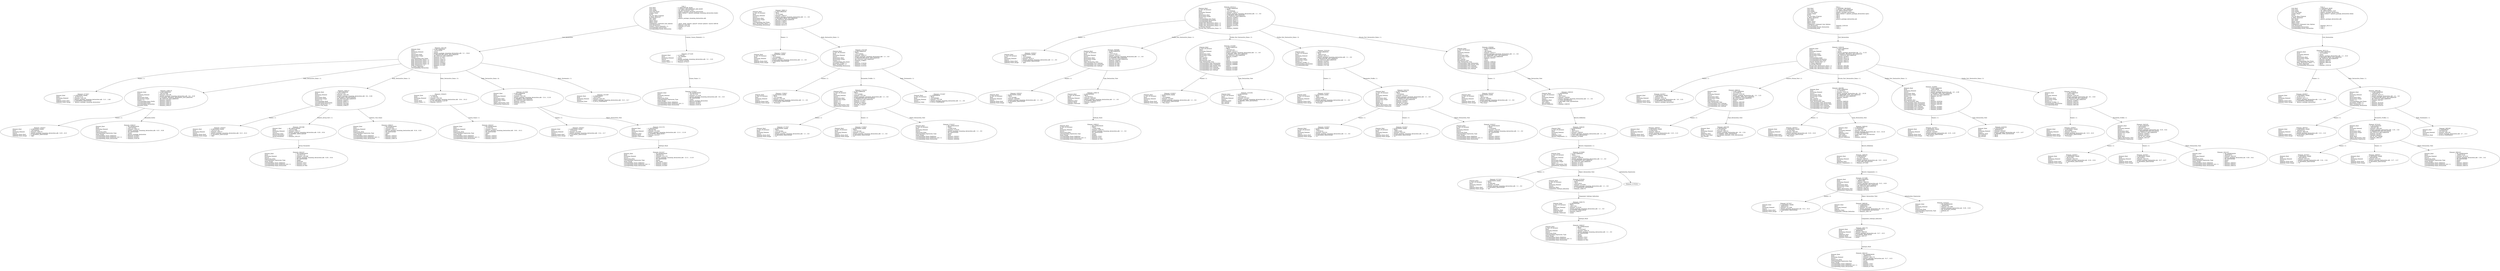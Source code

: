 digraph "generic_package_renaming_declaration.adt" {
  Unit_2 -> Element_2281106
      [ label=Unit_Declaration ];
  Unit_2 -> Element_2271428
      [ label="Context_Clause_Elements ( 1)" ];
  Unit_2
      [ label=<<TABLE BORDER="0" CELLBORDER="0" CELLSPACING="0" CELLPADDING="0"> 
          <TR><TD COLSPAN="3">Unit_2</TD></TR>
          <TR><TD ALIGN="LEFT">Unit_Kind   </TD><TD> = </TD><TD ALIGN="LEFT">A_PROCEDURE_BODY</TD></TR>
          <TR><TD ALIGN="LEFT">Unit_Class   </TD><TD> = </TD><TD ALIGN="LEFT">A_PUBLIC_DECLARATION_AND_BODY</TD></TR>
          <TR><TD ALIGN="LEFT">Unit_Origin   </TD><TD> = </TD><TD ALIGN="LEFT">AN_APPLICATION_UNIT</TD></TR>
          <TR><TD ALIGN="LEFT">Unit_Full_Name    </TD><TD> = </TD><TD ALIGN="LEFT">generic_package_renaming_declaration</TD></TR>
          <TR><TD ALIGN="LEFT">Unique_Name   </TD><TD> = </TD><TD ALIGN="LEFT">ASIS Context 1: generic_package_renaming_declaration (body)</TD></TR>
          <TR><TD ALIGN="LEFT">Exists  </TD><TD> = </TD><TD ALIGN="LEFT">TRUE</TD></TR>
          <TR><TD ALIGN="LEFT">Can_Be_Main_Program     </TD><TD> = </TD><TD ALIGN="LEFT">TRUE</TD></TR>
          <TR><TD ALIGN="LEFT">Is_Body_Required     </TD><TD> = </TD><TD ALIGN="LEFT">TRUE</TD></TR>
          <TR><TD ALIGN="LEFT">Text_Name   </TD><TD> = </TD><TD ALIGN="LEFT">generic_package_renaming_declaration.adb</TD></TR>
          <TR><TD ALIGN="LEFT">Text_Form   </TD><TD> = </TD><TD ALIGN="LEFT"></TD></TR>
          <TR><TD ALIGN="LEFT">Object_Name   </TD><TD> = </TD><TD ALIGN="LEFT"></TD></TR>
          <TR><TD ALIGN="LEFT">Object_Form   </TD><TD> = </TD><TD ALIGN="LEFT"></TD></TR>
          <TR><TD ALIGN="LEFT">Compilation_Command_Line_Options         </TD><TD> = </TD><TD ALIGN="LEFT">-gnatc -gnatt -gnatws -gnatyN -mtune=generic -march=x86-64</TD></TR>
          <TR><TD ALIGN="LEFT">Unit_Declaration     </TD><TD> = </TD><TD ALIGN="LEFT">Element_2281106</TD></TR>
          <TR><TD ALIGN="LEFT">Context_Clause_Elements ( 1)        </TD><TD> = </TD><TD ALIGN="LEFT">Element_2271428</TD></TR>
          <TR><TD ALIGN="LEFT">Corresponding_Declaration       </TD><TD> = </TD><TD ALIGN="LEFT">(none)</TD></TR>
          <TR><TD ALIGN="LEFT">Corresponding_Parent_Declaration         </TD><TD> = </TD><TD ALIGN="LEFT">Unit_1</TD></TR>
          </TABLE>> ];
  Element_2271428 -> Element_2270237
      [ label="Clause_Name ( 1)" ];
  Element_2271428
      [ label=<<TABLE BORDER="0" CELLBORDER="0" CELLSPACING="0" CELLPADDING="0"> 
          <TR><TD COLSPAN="3">Element_2271428</TD></TR>
          <TR><TD ALIGN="LEFT">Element_Kind    </TD><TD> = </TD><TD ALIGN="LEFT">A_CLAUSE</TD></TR>
          <TR><TD ALIGN="LEFT">Hash  </TD><TD> = </TD><TD ALIGN="LEFT"> 1617609493</TD></TR>
          <TR><TD ALIGN="LEFT">Enclosing_Element     </TD><TD> = </TD><TD ALIGN="LEFT">(none)</TD></TR>
          <TR><TD ALIGN="LEFT">Source  </TD><TD> = </TD><TD ALIGN="LEFT">generic_package_renaming_declaration.adb - 3:1 .. 3:33</TD></TR>
          <TR><TD ALIGN="LEFT">Clause_Kind   </TD><TD> = </TD><TD ALIGN="LEFT">A_WITH_CLAUSE</TD></TR>
          <TR><TD ALIGN="LEFT">Clause_Name ( 1)     </TD><TD> = </TD><TD ALIGN="LEFT">Element_2270237</TD></TR>
          </TABLE>> ];
  Element_2270237
      [ label=<<TABLE BORDER="0" CELLBORDER="0" CELLSPACING="0" CELLPADDING="0"> 
          <TR><TD COLSPAN="3">Element_2270237</TD></TR>
          <TR><TD ALIGN="LEFT">Element_Kind    </TD><TD> = </TD><TD ALIGN="LEFT">AN_EXPRESSION</TD></TR>
          <TR><TD ALIGN="LEFT">Hash  </TD><TD> = </TD><TD ALIGN="LEFT"> 1617875733</TD></TR>
          <TR><TD ALIGN="LEFT">Enclosing_Element     </TD><TD> = </TD><TD ALIGN="LEFT">Element_2271428</TD></TR>
          <TR><TD ALIGN="LEFT">Source  </TD><TD> = </TD><TD ALIGN="LEFT">generic_package_renaming_declaration.adb - 3:6 .. 3:32</TD></TR>
          <TR><TD ALIGN="LEFT">Expression_Kind    </TD><TD> = </TD><TD ALIGN="LEFT">AN_IDENTIFIER</TD></TR>
          <TR><TD ALIGN="LEFT">Corresponding_Expression_Type        </TD><TD> = </TD><TD ALIGN="LEFT">(none)</TD></TR>
          <TR><TD ALIGN="LEFT">Name_Image   </TD><TD> = </TD><TD ALIGN="LEFT">generic_package_declaration</TD></TR>
          <TR><TD ALIGN="LEFT">Corresponding_Name_Definition        </TD><TD> = </TD><TD ALIGN="LEFT">Element_2410057</TD></TR>
          <TR><TD ALIGN="LEFT">Corresponding_Name_Definition_List ( 1)          </TD><TD> = </TD><TD ALIGN="LEFT">Element_2410057</TD></TR>
          <TR><TD ALIGN="LEFT">Corresponding_Name_Declaration        </TD><TD> = </TD><TD ALIGN="LEFT">Element_2329136</TD></TR>
          </TABLE>> ];
  Element_2281106 -> Element_2273057
      [ label="Names ( 1)" ];
  Element_2281106 -> Element_2289119
      [ label="Body_Declarative_Items ( 1)" ];
  Element_2281106 -> Element_2300137
      [ label="Body_Declarative_Items ( 2)" ];
  Element_2281106 -> Element_2304425
      [ label="Body_Declarative_Items ( 3)" ];
  Element_2281106 -> Element_2313090
      [ label="Body_Declarative_Items ( 4)" ];
  Element_2281106 -> Element_2315387
      [ label="Body_Statements ( 1)" ];
  Element_2281106
      [ label=<<TABLE BORDER="0" CELLBORDER="0" CELLSPACING="0" CELLPADDING="0"> 
          <TR><TD COLSPAN="3">Element_2281106</TD></TR>
          <TR><TD ALIGN="LEFT">Element_Kind    </TD><TD> = </TD><TD ALIGN="LEFT">A_DECLARATION</TD></TR>
          <TR><TD ALIGN="LEFT">Hash  </TD><TD> = </TD><TD ALIGN="LEFT"> 1479125029</TD></TR>
          <TR><TD ALIGN="LEFT">Enclosing_Element     </TD><TD> = </TD><TD ALIGN="LEFT">(none)</TD></TR>
          <TR><TD ALIGN="LEFT">Source  </TD><TD> = </TD><TD ALIGN="LEFT">generic_package_renaming_declaration.adb - 5:1 .. 16:41</TD></TR>
          <TR><TD ALIGN="LEFT">Declaration_Kind     </TD><TD> = </TD><TD ALIGN="LEFT">A_PROCEDURE_BODY_DECLARATION</TD></TR>
          <TR><TD ALIGN="LEFT">Declaration_Origin     </TD><TD> = </TD><TD ALIGN="LEFT">AN_EXPLICIT_DECLARATION</TD></TR>
          <TR><TD ALIGN="LEFT">Names ( 1)   </TD><TD> = </TD><TD ALIGN="LEFT">Element_2273057</TD></TR>
          <TR><TD ALIGN="LEFT">Corresponding_End_Name      </TD><TD> = </TD><TD ALIGN="LEFT">Element_2317237</TD></TR>
          <TR><TD ALIGN="LEFT">Body_Declarative_Items ( 1)       </TD><TD> = </TD><TD ALIGN="LEFT">Element_2289119</TD></TR>
          <TR><TD ALIGN="LEFT">Body_Declarative_Items ( 2)       </TD><TD> = </TD><TD ALIGN="LEFT">Element_2300137</TD></TR>
          <TR><TD ALIGN="LEFT">Body_Declarative_Items ( 3)       </TD><TD> = </TD><TD ALIGN="LEFT">Element_2304425</TD></TR>
          <TR><TD ALIGN="LEFT">Body_Declarative_Items ( 4)       </TD><TD> = </TD><TD ALIGN="LEFT">Element_2313090</TD></TR>
          <TR><TD ALIGN="LEFT">Body_Statements ( 1)      </TD><TD> = </TD><TD ALIGN="LEFT">Element_2315387</TD></TR>
          <TR><TD ALIGN="LEFT">Is_Name_Repeated     </TD><TD> = </TD><TD ALIGN="LEFT">TRUE</TD></TR>
          <TR><TD ALIGN="LEFT">Corresponding_Declaration       </TD><TD> = </TD><TD ALIGN="LEFT">(none)</TD></TR>
          </TABLE>> ];
  Element_2273057
      [ label=<<TABLE BORDER="0" CELLBORDER="0" CELLSPACING="0" CELLPADDING="0"> 
          <TR><TD COLSPAN="3">Element_2273057</TD></TR>
          <TR><TD ALIGN="LEFT">Element_Kind    </TD><TD> = </TD><TD ALIGN="LEFT">A_DEFINING_NAME</TD></TR>
          <TR><TD ALIGN="LEFT">Hash  </TD><TD> = </TD><TD ALIGN="LEFT"> 1479075173</TD></TR>
          <TR><TD ALIGN="LEFT">Enclosing_Element     </TD><TD> = </TD><TD ALIGN="LEFT">Element_2281106</TD></TR>
          <TR><TD ALIGN="LEFT">Source  </TD><TD> = </TD><TD ALIGN="LEFT">generic_package_renaming_declaration.adb - 5:11 .. 5:46</TD></TR>
          <TR><TD ALIGN="LEFT">Defining_Name_Kind     </TD><TD> = </TD><TD ALIGN="LEFT">A_DEFINING_IDENTIFIER</TD></TR>
          <TR><TD ALIGN="LEFT">Defining_Name_Image     </TD><TD> = </TD><TD ALIGN="LEFT">"generic_package_renaming_declaration"</TD></TR>
          </TABLE>> ];
  Element_2289119 -> Element_2282057
      [ label="Names ( 1)" ];
  Element_2289119 -> Element_2290237
      [ label=Renamed_Entity ];
  Element_2289119
      [ label=<<TABLE BORDER="0" CELLBORDER="0" CELLSPACING="0" CELLPADDING="0"> 
          <TR><TD COLSPAN="3">Element_2289119</TD></TR>
          <TR><TD ALIGN="LEFT">Element_Kind    </TD><TD> = </TD><TD ALIGN="LEFT">A_DECLARATION</TD></TR>
          <TR><TD ALIGN="LEFT">Hash  </TD><TD> = </TD><TD ALIGN="LEFT">-1407652286</TD></TR>
          <TR><TD ALIGN="LEFT">Enclosing_Element     </TD><TD> = </TD><TD ALIGN="LEFT">Element_2281106</TD></TR>
          <TR><TD ALIGN="LEFT">Source  </TD><TD> = </TD><TD ALIGN="LEFT">generic_package_renaming_declaration.adb - 6:4 .. 6:59</TD></TR>
          <TR><TD ALIGN="LEFT">Declaration_Kind     </TD><TD> = </TD><TD ALIGN="LEFT">A_GENERIC_PACKAGE_RENAMING_DECLARATION</TD></TR>
          <TR><TD ALIGN="LEFT">Declaration_Origin     </TD><TD> = </TD><TD ALIGN="LEFT">AN_EXPLICIT_DECLARATION</TD></TR>
          <TR><TD ALIGN="LEFT">Names ( 1)   </TD><TD> = </TD><TD ALIGN="LEFT">Element_2282057</TD></TR>
          <TR><TD ALIGN="LEFT">Corresponding_Base_Entity       </TD><TD> = </TD><TD ALIGN="LEFT">Element_2290237</TD></TR>
          <TR><TD ALIGN="LEFT">Corresponding_Body     </TD><TD> = </TD><TD ALIGN="LEFT">Element_2289119</TD></TR>
          <TR><TD ALIGN="LEFT">Corresponding_Declaration       </TD><TD> = </TD><TD ALIGN="LEFT">Element_2289119</TD></TR>
          <TR><TD ALIGN="LEFT">Renamed_Entity    </TD><TD> = </TD><TD ALIGN="LEFT">Element_2290237</TD></TR>
          </TABLE>> ];
  Element_2282057
      [ label=<<TABLE BORDER="0" CELLBORDER="0" CELLSPACING="0" CELLPADDING="0"> 
          <TR><TD COLSPAN="3">Element_2282057</TD></TR>
          <TR><TD ALIGN="LEFT">Element_Kind    </TD><TD> = </TD><TD ALIGN="LEFT">A_DEFINING_NAME</TD></TR>
          <TR><TD ALIGN="LEFT">Hash  </TD><TD> = </TD><TD ALIGN="LEFT">-1407684030</TD></TR>
          <TR><TD ALIGN="LEFT">Enclosing_Element     </TD><TD> = </TD><TD ALIGN="LEFT">Element_2289119</TD></TR>
          <TR><TD ALIGN="LEFT">Source  </TD><TD> = </TD><TD ALIGN="LEFT">generic_package_renaming_declaration.adb - 6:20 .. 6:22</TD></TR>
          <TR><TD ALIGN="LEFT">Defining_Name_Kind     </TD><TD> = </TD><TD ALIGN="LEFT">A_DEFINING_IDENTIFIER</TD></TR>
          <TR><TD ALIGN="LEFT">Defining_Name_Image     </TD><TD> = </TD><TD ALIGN="LEFT">"gpd"</TD></TR>
          </TABLE>> ];
  Element_2290237
      [ label=<<TABLE BORDER="0" CELLBORDER="0" CELLSPACING="0" CELLPADDING="0"> 
          <TR><TD COLSPAN="3">Element_2290237</TD></TR>
          <TR><TD ALIGN="LEFT">Element_Kind    </TD><TD> = </TD><TD ALIGN="LEFT">AN_EXPRESSION</TD></TR>
          <TR><TD ALIGN="LEFT">Hash  </TD><TD> = </TD><TD ALIGN="LEFT">-1407591934</TD></TR>
          <TR><TD ALIGN="LEFT">Enclosing_Element     </TD><TD> = </TD><TD ALIGN="LEFT">Element_2289119</TD></TR>
          <TR><TD ALIGN="LEFT">Source  </TD><TD> = </TD><TD ALIGN="LEFT">generic_package_renaming_declaration.adb - 6:32 .. 6:58</TD></TR>
          <TR><TD ALIGN="LEFT">Expression_Kind    </TD><TD> = </TD><TD ALIGN="LEFT">AN_IDENTIFIER</TD></TR>
          <TR><TD ALIGN="LEFT">Corresponding_Expression_Type        </TD><TD> = </TD><TD ALIGN="LEFT">(none)</TD></TR>
          <TR><TD ALIGN="LEFT">Name_Image   </TD><TD> = </TD><TD ALIGN="LEFT">generic_package_declaration</TD></TR>
          <TR><TD ALIGN="LEFT">Corresponding_Name_Definition        </TD><TD> = </TD><TD ALIGN="LEFT">Element_2410057</TD></TR>
          <TR><TD ALIGN="LEFT">Corresponding_Name_Definition_List ( 1)          </TD><TD> = </TD><TD ALIGN="LEFT">Element_2410057</TD></TR>
          <TR><TD ALIGN="LEFT">Corresponding_Name_Declaration        </TD><TD> = </TD><TD ALIGN="LEFT">Element_2329136</TD></TR>
          </TABLE>> ];
  Element_2300137 -> Element_2292057
      [ label="Names ( 1)" ];
  Element_2699113 -> Element_2740057
      [ label="Names ( 1)" ];
  Element_2699113 -> Element_2707106
      [ label="Body_Declarative_Items ( 1)" ];
  Element_2699113
      [ label=<<TABLE BORDER="0" CELLBORDER="0" CELLSPACING="0" CELLPADDING="0"> 
          <TR><TD COLSPAN="3">Element_2699113</TD></TR>
          <TR><TD ALIGN="LEFT">Element_Kind    </TD><TD> = </TD><TD ALIGN="LEFT">A_DECLARATION</TD></TR>
          <TR><TD ALIGN="LEFT">Is_Part_Of_Instance     </TD><TD> = </TD><TD ALIGN="LEFT">TRUE</TD></TR>
          <TR><TD ALIGN="LEFT">Hash  </TD><TD> = </TD><TD ALIGN="LEFT">-257023446</TD></TR>
          <TR><TD ALIGN="LEFT">Enclosing_Element     </TD><TD> = </TD><TD ALIGN="LEFT">Element_2300137</TD></TR>
          <TR><TD ALIGN="LEFT">Source  </TD><TD> = </TD><TD ALIGN="LEFT">generic_package_renaming_declaration.adb - 1:1 .. 0:0</TD></TR>
          <TR><TD ALIGN="LEFT">Declaration_Kind     </TD><TD> = </TD><TD ALIGN="LEFT">A_PACKAGE_BODY_DECLARATION</TD></TR>
          <TR><TD ALIGN="LEFT">Declaration_Origin     </TD><TD> = </TD><TD ALIGN="LEFT">AN_EXPLICIT_DECLARATION</TD></TR>
          <TR><TD ALIGN="LEFT">Names ( 1)   </TD><TD> = </TD><TD ALIGN="LEFT">Element_2740057</TD></TR>
          <TR><TD ALIGN="LEFT">Corresponding_End_Name      </TD><TD> = </TD><TD ALIGN="LEFT">Element_2739237</TD></TR>
          <TR><TD ALIGN="LEFT">Body_Declarative_Items ( 1)       </TD><TD> = </TD><TD ALIGN="LEFT">Element_2707106</TD></TR>
          <TR><TD ALIGN="LEFT">Corresponding_Declaration       </TD><TD> = </TD><TD ALIGN="LEFT">Element_2610112</TD></TR>
          </TABLE>> ];
  Element_2740057
      [ label=<<TABLE BORDER="0" CELLBORDER="0" CELLSPACING="0" CELLPADDING="0"> 
          <TR><TD COLSPAN="3">Element_2740057</TD></TR>
          <TR><TD ALIGN="LEFT">Element_Kind    </TD><TD> = </TD><TD ALIGN="LEFT">A_DEFINING_NAME</TD></TR>
          <TR><TD ALIGN="LEFT">Is_Part_Of_Instance     </TD><TD> = </TD><TD ALIGN="LEFT">TRUE</TD></TR>
          <TR><TD ALIGN="LEFT">Hash  </TD><TD> = </TD><TD ALIGN="LEFT">-1425498960</TD></TR>
          <TR><TD ALIGN="LEFT">Enclosing_Element     </TD><TD> = </TD><TD ALIGN="LEFT">Element_2699113</TD></TR>
          <TR><TD ALIGN="LEFT">Source  </TD><TD> = </TD><TD ALIGN="LEFT">generic_package_renaming_declaration.adb - 1:1 .. 0:0</TD></TR>
          <TR><TD ALIGN="LEFT">Defining_Name_Kind     </TD><TD> = </TD><TD ALIGN="LEFT">A_DEFINING_IDENTIFIER</TD></TR>
          <TR><TD ALIGN="LEFT">Defining_Name_Image     </TD><TD> = </TD><TD ALIGN="LEFT">"gint"</TD></TR>
          </TABLE>> ];
  Element_2707106 -> Element_2709057
      [ label="Names ( 1)" ];
  Element_2707106 -> Element_2716105
      [ label="Parameter_Profile ( 1)" ];
  Element_2707106 -> Element_2735387
      [ label="Body_Statements ( 1)" ];
  Element_2707106
      [ label=<<TABLE BORDER="0" CELLBORDER="0" CELLSPACING="0" CELLPADDING="0"> 
          <TR><TD COLSPAN="3">Element_2707106</TD></TR>
          <TR><TD ALIGN="LEFT">Element_Kind    </TD><TD> = </TD><TD ALIGN="LEFT">A_DECLARATION</TD></TR>
          <TR><TD ALIGN="LEFT">Is_Part_Of_Instance     </TD><TD> = </TD><TD ALIGN="LEFT">TRUE</TD></TR>
          <TR><TD ALIGN="LEFT">Hash  </TD><TD> = </TD><TD ALIGN="LEFT">-1337240950</TD></TR>
          <TR><TD ALIGN="LEFT">Enclosing_Element     </TD><TD> = </TD><TD ALIGN="LEFT">Element_2699113</TD></TR>
          <TR><TD ALIGN="LEFT">Source  </TD><TD> = </TD><TD ALIGN="LEFT">generic_package_renaming_declaration.adb - 1:1 .. 0:0</TD></TR>
          <TR><TD ALIGN="LEFT">Declaration_Kind     </TD><TD> = </TD><TD ALIGN="LEFT">A_PROCEDURE_BODY_DECLARATION</TD></TR>
          <TR><TD ALIGN="LEFT">Declaration_Origin     </TD><TD> = </TD><TD ALIGN="LEFT">AN_EXPLICIT_DECLARATION</TD></TR>
          <TR><TD ALIGN="LEFT">Names ( 1)   </TD><TD> = </TD><TD ALIGN="LEFT">Element_2709057</TD></TR>
          <TR><TD ALIGN="LEFT">Corresponding_End_Name      </TD><TD> = </TD><TD ALIGN="LEFT">(none)</TD></TR>
          <TR><TD ALIGN="LEFT">Parameter_Profile ( 1)      </TD><TD> = </TD><TD ALIGN="LEFT">Element_2716105</TD></TR>
          <TR><TD ALIGN="LEFT">Body_Statements ( 1)      </TD><TD> = </TD><TD ALIGN="LEFT">Element_2735387</TD></TR>
          <TR><TD ALIGN="LEFT">Corresponding_Declaration       </TD><TD> = </TD><TD ALIGN="LEFT">Element_2533103</TD></TR>
          </TABLE>> ];
  Element_2709057
      [ label=<<TABLE BORDER="0" CELLBORDER="0" CELLSPACING="0" CELLPADDING="0"> 
          <TR><TD COLSPAN="3">Element_2709057</TD></TR>
          <TR><TD ALIGN="LEFT">Element_Kind    </TD><TD> = </TD><TD ALIGN="LEFT">A_DEFINING_NAME</TD></TR>
          <TR><TD ALIGN="LEFT">Is_Part_Of_Instance     </TD><TD> = </TD><TD ALIGN="LEFT">TRUE</TD></TR>
          <TR><TD ALIGN="LEFT">Hash  </TD><TD> = </TD><TD ALIGN="LEFT">-1337341046</TD></TR>
          <TR><TD ALIGN="LEFT">Enclosing_Element     </TD><TD> = </TD><TD ALIGN="LEFT">Element_2707106</TD></TR>
          <TR><TD ALIGN="LEFT">Source  </TD><TD> = </TD><TD ALIGN="LEFT">generic_package_renaming_declaration.adb - 1:1 .. 0:0</TD></TR>
          <TR><TD ALIGN="LEFT">Defining_Name_Kind     </TD><TD> = </TD><TD ALIGN="LEFT">A_DEFINING_IDENTIFIER</TD></TR>
          <TR><TD ALIGN="LEFT">Defining_Name_Image     </TD><TD> = </TD><TD ALIGN="LEFT">"Exchange"</TD></TR>
          </TABLE>> ];
  Element_2716105 -> Element_2717057
      [ label="Names ( 1)" ];
  Element_2716105 -> Element_2726057
      [ label="Names ( 2)" ];
  Element_2716105 -> Element_2724237
      [ label=Object_Declaration_View ];
  Element_2716105
      [ label=<<TABLE BORDER="0" CELLBORDER="0" CELLSPACING="0" CELLPADDING="0"> 
          <TR><TD COLSPAN="3">Element_2716105</TD></TR>
          <TR><TD ALIGN="LEFT">Element_Kind    </TD><TD> = </TD><TD ALIGN="LEFT">A_DECLARATION</TD></TR>
          <TR><TD ALIGN="LEFT">Is_Part_Of_Instance     </TD><TD> = </TD><TD ALIGN="LEFT">TRUE</TD></TR>
          <TR><TD ALIGN="LEFT">Hash  </TD><TD> = </TD><TD ALIGN="LEFT">-1337243638</TD></TR>
          <TR><TD ALIGN="LEFT">Enclosing_Element     </TD><TD> = </TD><TD ALIGN="LEFT">Element_2707106</TD></TR>
          <TR><TD ALIGN="LEFT">Source  </TD><TD> = </TD><TD ALIGN="LEFT">generic_package_renaming_declaration.adb - 1:1 .. 0:0</TD></TR>
          <TR><TD ALIGN="LEFT">Declaration_Kind     </TD><TD> = </TD><TD ALIGN="LEFT">A_PARAMETER_SPECIFICATION</TD></TR>
          <TR><TD ALIGN="LEFT">Declaration_Origin     </TD><TD> = </TD><TD ALIGN="LEFT">AN_EXPLICIT_DECLARATION</TD></TR>
          <TR><TD ALIGN="LEFT">Names ( 1)   </TD><TD> = </TD><TD ALIGN="LEFT">Element_2717057</TD></TR>
          <TR><TD ALIGN="LEFT">Names ( 2)   </TD><TD> = </TD><TD ALIGN="LEFT">Element_2726057</TD></TR>
          <TR><TD ALIGN="LEFT">Mode_Kind   </TD><TD> = </TD><TD ALIGN="LEFT">AN_IN_OUT_MODE</TD></TR>
          <TR><TD ALIGN="LEFT">Object_Declaration_View      </TD><TD> = </TD><TD ALIGN="LEFT">Element_2724237</TD></TR>
          <TR><TD ALIGN="LEFT">Initialization_Expression       </TD><TD> = </TD><TD ALIGN="LEFT">(none)</TD></TR>
          </TABLE>> ];
  Element_2717057
      [ label=<<TABLE BORDER="0" CELLBORDER="0" CELLSPACING="0" CELLPADDING="0"> 
          <TR><TD COLSPAN="3">Element_2717057</TD></TR>
          <TR><TD ALIGN="LEFT">Element_Kind    </TD><TD> = </TD><TD ALIGN="LEFT">A_DEFINING_NAME</TD></TR>
          <TR><TD ALIGN="LEFT">Is_Part_Of_Instance     </TD><TD> = </TD><TD ALIGN="LEFT">TRUE</TD></TR>
          <TR><TD ALIGN="LEFT">Hash  </TD><TD> = </TD><TD ALIGN="LEFT">-1337341942</TD></TR>
          <TR><TD ALIGN="LEFT">Enclosing_Element     </TD><TD> = </TD><TD ALIGN="LEFT">Element_2716105</TD></TR>
          <TR><TD ALIGN="LEFT">Source  </TD><TD> = </TD><TD ALIGN="LEFT">generic_package_renaming_declaration.adb - 1:1 .. 0:0</TD></TR>
          <TR><TD ALIGN="LEFT">Defining_Name_Kind     </TD><TD> = </TD><TD ALIGN="LEFT">A_DEFINING_IDENTIFIER</TD></TR>
          <TR><TD ALIGN="LEFT">Defining_Name_Image     </TD><TD> = </TD><TD ALIGN="LEFT">"U"</TD></TR>
          </TABLE>> ];
  Element_2726057
      [ label=<<TABLE BORDER="0" CELLBORDER="0" CELLSPACING="0" CELLPADDING="0"> 
          <TR><TD COLSPAN="3">Element_2726057</TD></TR>
          <TR><TD ALIGN="LEFT">Element_Kind    </TD><TD> = </TD><TD ALIGN="LEFT">A_DEFINING_NAME</TD></TR>
          <TR><TD ALIGN="LEFT">Is_Part_Of_Instance     </TD><TD> = </TD><TD ALIGN="LEFT">TRUE</TD></TR>
          <TR><TD ALIGN="LEFT">Hash  </TD><TD> = </TD><TD ALIGN="LEFT">-1337341558</TD></TR>
          <TR><TD ALIGN="LEFT">Enclosing_Element     </TD><TD> = </TD><TD ALIGN="LEFT">Element_2716105</TD></TR>
          <TR><TD ALIGN="LEFT">Source  </TD><TD> = </TD><TD ALIGN="LEFT">generic_package_renaming_declaration.adb - 1:1 .. 0:0</TD></TR>
          <TR><TD ALIGN="LEFT">Defining_Name_Kind     </TD><TD> = </TD><TD ALIGN="LEFT">A_DEFINING_IDENTIFIER</TD></TR>
          <TR><TD ALIGN="LEFT">Defining_Name_Image     </TD><TD> = </TD><TD ALIGN="LEFT">"V"</TD></TR>
          </TABLE>> ];
  Element_2724237
      [ label=<<TABLE BORDER="0" CELLBORDER="0" CELLSPACING="0" CELLPADDING="0"> 
          <TR><TD COLSPAN="3">Element_2724237</TD></TR>
          <TR><TD ALIGN="LEFT">Element_Kind    </TD><TD> = </TD><TD ALIGN="LEFT">AN_EXPRESSION</TD></TR>
          <TR><TD ALIGN="LEFT">Is_Part_Of_Instance     </TD><TD> = </TD><TD ALIGN="LEFT">TRUE</TD></TR>
          <TR><TD ALIGN="LEFT">Hash  </TD><TD> = </TD><TD ALIGN="LEFT">-1336972534</TD></TR>
          <TR><TD ALIGN="LEFT">Enclosing_Element     </TD><TD> = </TD><TD ALIGN="LEFT">Element_2716105</TD></TR>
          <TR><TD ALIGN="LEFT">Source  </TD><TD> = </TD><TD ALIGN="LEFT">generic_package_renaming_declaration.adb - 1:1 .. 0:0</TD></TR>
          <TR><TD ALIGN="LEFT">Expression_Kind    </TD><TD> = </TD><TD ALIGN="LEFT">AN_IDENTIFIER</TD></TR>
          <TR><TD ALIGN="LEFT">Corresponding_Expression_Type        </TD><TD> = </TD><TD ALIGN="LEFT">(none)</TD></TR>
          <TR><TD ALIGN="LEFT">Name_Image   </TD><TD> = </TD><TD ALIGN="LEFT">Elem</TD></TR>
          <TR><TD ALIGN="LEFT">Corresponding_Name_Definition        </TD><TD> = </TD><TD ALIGN="LEFT">Element_2592057</TD></TR>
          <TR><TD ALIGN="LEFT">Corresponding_Name_Definition_List ( 1)          </TD><TD> = </TD><TD ALIGN="LEFT">Element_2592057</TD></TR>
          <TR><TD ALIGN="LEFT">Corresponding_Name_Declaration        </TD><TD> = </TD><TD ALIGN="LEFT">Element_2600089</TD></TR>
          </TABLE>> ];
  Element_2735387
      [ label=<<TABLE BORDER="0" CELLBORDER="0" CELLSPACING="0" CELLPADDING="0"> 
          <TR><TD COLSPAN="3">Element_2735387</TD></TR>
          <TR><TD ALIGN="LEFT">Element_Kind    </TD><TD> = </TD><TD ALIGN="LEFT">A_STATEMENT</TD></TR>
          <TR><TD ALIGN="LEFT">Is_Part_Of_Instance     </TD><TD> = </TD><TD ALIGN="LEFT">TRUE</TD></TR>
          <TR><TD ALIGN="LEFT">Hash  </TD><TD> = </TD><TD ALIGN="LEFT">-1425489480</TD></TR>
          <TR><TD ALIGN="LEFT">Enclosing_Element     </TD><TD> = </TD><TD ALIGN="LEFT">Element_2707106</TD></TR>
          <TR><TD ALIGN="LEFT">Source  </TD><TD> = </TD><TD ALIGN="LEFT">generic_package_renaming_declaration.adb - 1:1 .. 0:0</TD></TR>
          <TR><TD ALIGN="LEFT">Statement_Kind    </TD><TD> = </TD><TD ALIGN="LEFT">A_NULL_STATEMENT</TD></TR>
          </TABLE>> ];
  Element_2610112 -> Element_2500057
      [ label="Names ( 1)" ];
  Element_2610112 -> Element_2600089
      [ label="Visible_Part_Declarative_Items ( 1)" ];
  Element_2610112 -> Element_2525087
      [ label="Visible_Part_Declarative_Items ( 2)" ];
  Element_2610112 -> Element_2533103
      [ label="Visible_Part_Declarative_Items ( 3)" ];
  Element_2610112 -> Element_2560082
      [ label="Private_Part_Declarative_Items ( 1)" ];
  Element_2610112
      [ label=<<TABLE BORDER="0" CELLBORDER="0" CELLSPACING="0" CELLPADDING="0"> 
          <TR><TD COLSPAN="3">Element_2610112</TD></TR>
          <TR><TD ALIGN="LEFT">Element_Kind    </TD><TD> = </TD><TD ALIGN="LEFT">A_DECLARATION</TD></TR>
          <TR><TD ALIGN="LEFT">Is_Part_Of_Instance     </TD><TD> = </TD><TD ALIGN="LEFT">TRUE</TD></TR>
          <TR><TD ALIGN="LEFT">Hash  </TD><TD> = </TD><TD ALIGN="LEFT">-1412909040</TD></TR>
          <TR><TD ALIGN="LEFT">Enclosing_Element     </TD><TD> = </TD><TD ALIGN="LEFT">Element_2300137</TD></TR>
          <TR><TD ALIGN="LEFT">Source  </TD><TD> = </TD><TD ALIGN="LEFT">generic_package_renaming_declaration.adb - 1:1 .. 0:0</TD></TR>
          <TR><TD ALIGN="LEFT">Declaration_Kind     </TD><TD> = </TD><TD ALIGN="LEFT">A_PACKAGE_DECLARATION</TD></TR>
          <TR><TD ALIGN="LEFT">Declaration_Origin     </TD><TD> = </TD><TD ALIGN="LEFT">AN_EXPLICIT_DECLARATION</TD></TR>
          <TR><TD ALIGN="LEFT">Names ( 1)   </TD><TD> = </TD><TD ALIGN="LEFT">Element_2500057</TD></TR>
          <TR><TD ALIGN="LEFT">Corresponding_End_Name      </TD><TD> = </TD><TD ALIGN="LEFT">Element_2582237</TD></TR>
          <TR><TD ALIGN="LEFT">Corresponding_Declaration       </TD><TD> = </TD><TD ALIGN="LEFT">Element_2610112</TD></TR>
          <TR><TD ALIGN="LEFT">Corresponding_Body     </TD><TD> = </TD><TD ALIGN="LEFT">Element_2699113</TD></TR>
          <TR><TD ALIGN="LEFT">Visible_Part_Declarative_Items ( 1)         </TD><TD> = </TD><TD ALIGN="LEFT">Element_2600089</TD></TR>
          <TR><TD ALIGN="LEFT">Visible_Part_Declarative_Items ( 2)         </TD><TD> = </TD><TD ALIGN="LEFT">Element_2525087</TD></TR>
          <TR><TD ALIGN="LEFT">Visible_Part_Declarative_Items ( 3)         </TD><TD> = </TD><TD ALIGN="LEFT">Element_2533103</TD></TR>
          <TR><TD ALIGN="LEFT">Is_Private_Present     </TD><TD> = </TD><TD ALIGN="LEFT">TRUE</TD></TR>
          <TR><TD ALIGN="LEFT">Private_Part_Declarative_Items ( 1)         </TD><TD> = </TD><TD ALIGN="LEFT">Element_2560082</TD></TR>
          </TABLE>> ];
  Element_2500057
      [ label=<<TABLE BORDER="0" CELLBORDER="0" CELLSPACING="0" CELLPADDING="0"> 
          <TR><TD COLSPAN="3">Element_2500057</TD></TR>
          <TR><TD ALIGN="LEFT">Element_Kind    </TD><TD> = </TD><TD ALIGN="LEFT">A_DEFINING_NAME</TD></TR>
          <TR><TD ALIGN="LEFT">Is_Part_Of_Instance     </TD><TD> = </TD><TD ALIGN="LEFT">TRUE</TD></TR>
          <TR><TD ALIGN="LEFT">Hash  </TD><TD> = </TD><TD ALIGN="LEFT">-1425498960</TD></TR>
          <TR><TD ALIGN="LEFT">Enclosing_Element     </TD><TD> = </TD><TD ALIGN="LEFT">Element_2610112</TD></TR>
          <TR><TD ALIGN="LEFT">Source  </TD><TD> = </TD><TD ALIGN="LEFT">generic_package_renaming_declaration.adb - 1:1 .. 0:0</TD></TR>
          <TR><TD ALIGN="LEFT">Defining_Name_Kind     </TD><TD> = </TD><TD ALIGN="LEFT">A_DEFINING_IDENTIFIER</TD></TR>
          <TR><TD ALIGN="LEFT">Defining_Name_Image     </TD><TD> = </TD><TD ALIGN="LEFT">"gint"</TD></TR>
          </TABLE>> ];
  Element_2600089 -> Element_2592057
      [ label="Names ( 1)" ];
  Element_2600089 -> Element_2599176
      [ label=Type_Declaration_View ];
  Element_2600089
      [ label=<<TABLE BORDER="0" CELLBORDER="0" CELLSPACING="0" CELLPADDING="0"> 
          <TR><TD COLSPAN="3">Element_2600089</TD></TR>
          <TR><TD ALIGN="LEFT">Element_Kind    </TD><TD> = </TD><TD ALIGN="LEFT">A_DECLARATION</TD></TR>
          <TR><TD ALIGN="LEFT">Is_Part_Of_Instance     </TD><TD> = </TD><TD ALIGN="LEFT">TRUE</TD></TR>
          <TR><TD ALIGN="LEFT">Hash  </TD><TD> = </TD><TD ALIGN="LEFT">-1337276150</TD></TR>
          <TR><TD ALIGN="LEFT">Enclosing_Element     </TD><TD> = </TD><TD ALIGN="LEFT">Element_2610112</TD></TR>
          <TR><TD ALIGN="LEFT">Source  </TD><TD> = </TD><TD ALIGN="LEFT">generic_package_renaming_declaration.adb - 1:1 .. 0:0</TD></TR>
          <TR><TD ALIGN="LEFT">Declaration_Kind     </TD><TD> = </TD><TD ALIGN="LEFT">A_SUBTYPE_DECLARATION</TD></TR>
          <TR><TD ALIGN="LEFT">Declaration_Origin     </TD><TD> = </TD><TD ALIGN="LEFT">AN_EXPLICIT_DECLARATION</TD></TR>
          <TR><TD ALIGN="LEFT">Names ( 1)   </TD><TD> = </TD><TD ALIGN="LEFT">Element_2592057</TD></TR>
          <TR><TD ALIGN="LEFT">Type_Declaration_View      </TD><TD> = </TD><TD ALIGN="LEFT">Element_2599176</TD></TR>
          <TR><TD ALIGN="LEFT">Corresponding_First_Subtype       </TD><TD> = </TD><TD ALIGN="LEFT">Element_917082</TD></TR>
          <TR><TD ALIGN="LEFT">Corresponding_Last_Constraint        </TD><TD> = </TD><TD ALIGN="LEFT">Element_917082</TD></TR>
          <TR><TD ALIGN="LEFT">Corresponding_Last_Subtype       </TD><TD> = </TD><TD ALIGN="LEFT">Element_917082</TD></TR>
          </TABLE>> ];
  Element_2592057
      [ label=<<TABLE BORDER="0" CELLBORDER="0" CELLSPACING="0" CELLPADDING="0"> 
          <TR><TD COLSPAN="3">Element_2592057</TD></TR>
          <TR><TD ALIGN="LEFT">Element_Kind    </TD><TD> = </TD><TD ALIGN="LEFT">A_DEFINING_NAME</TD></TR>
          <TR><TD ALIGN="LEFT">Is_Part_Of_Instance     </TD><TD> = </TD><TD ALIGN="LEFT">TRUE</TD></TR>
          <TR><TD ALIGN="LEFT">Hash  </TD><TD> = </TD><TD ALIGN="LEFT">-1337341686</TD></TR>
          <TR><TD ALIGN="LEFT">Enclosing_Element     </TD><TD> = </TD><TD ALIGN="LEFT">Element_2600089</TD></TR>
          <TR><TD ALIGN="LEFT">Source  </TD><TD> = </TD><TD ALIGN="LEFT">generic_package_renaming_declaration.adb - 1:1 .. 0:0</TD></TR>
          <TR><TD ALIGN="LEFT">Defining_Name_Kind     </TD><TD> = </TD><TD ALIGN="LEFT">A_DEFINING_IDENTIFIER</TD></TR>
          <TR><TD ALIGN="LEFT">Defining_Name_Image     </TD><TD> = </TD><TD ALIGN="LEFT">"Elem"</TD></TR>
          </TABLE>> ];
  Element_2599176 -> Element_2599237
      [ label=Subtype_Mark ];
  Element_2599176
      [ label=<<TABLE BORDER="0" CELLBORDER="0" CELLSPACING="0" CELLPADDING="0"> 
          <TR><TD COLSPAN="3">Element_2599176</TD></TR>
          <TR><TD ALIGN="LEFT">Element_Kind    </TD><TD> = </TD><TD ALIGN="LEFT">A_DEFINITION</TD></TR>
          <TR><TD ALIGN="LEFT">Is_Part_Of_Instance     </TD><TD> = </TD><TD ALIGN="LEFT">TRUE</TD></TR>
          <TR><TD ALIGN="LEFT">Hash  </TD><TD> = </TD><TD ALIGN="LEFT">-1337097974</TD></TR>
          <TR><TD ALIGN="LEFT">Enclosing_Element     </TD><TD> = </TD><TD ALIGN="LEFT">Element_2600089</TD></TR>
          <TR><TD ALIGN="LEFT">Source  </TD><TD> = </TD><TD ALIGN="LEFT">generic_package_renaming_declaration.adb - 1:1 .. 0:0</TD></TR>
          <TR><TD ALIGN="LEFT">Definition_Kind    </TD><TD> = </TD><TD ALIGN="LEFT">A_SUBTYPE_INDICATION</TD></TR>
          <TR><TD ALIGN="LEFT">Subtype_Mark    </TD><TD> = </TD><TD ALIGN="LEFT">Element_2599237</TD></TR>
          <TR><TD ALIGN="LEFT">Subtype_Constraint     </TD><TD> = </TD><TD ALIGN="LEFT">(none)</TD></TR>
          </TABLE>> ];
  Element_2599237
      [ label=<<TABLE BORDER="0" CELLBORDER="0" CELLSPACING="0" CELLPADDING="0"> 
          <TR><TD COLSPAN="3">Element_2599237</TD></TR>
          <TR><TD ALIGN="LEFT">Element_Kind    </TD><TD> = </TD><TD ALIGN="LEFT">AN_EXPRESSION</TD></TR>
          <TR><TD ALIGN="LEFT">Is_Part_Of_Instance     </TD><TD> = </TD><TD ALIGN="LEFT">TRUE</TD></TR>
          <TR><TD ALIGN="LEFT">Hash  </TD><TD> = </TD><TD ALIGN="LEFT">-1336973046</TD></TR>
          <TR><TD ALIGN="LEFT">Enclosing_Element     </TD><TD> = </TD><TD ALIGN="LEFT">Element_2599176</TD></TR>
          <TR><TD ALIGN="LEFT">Source  </TD><TD> = </TD><TD ALIGN="LEFT">generic_package_renaming_declaration.adb - 1:1 .. 0:0</TD></TR>
          <TR><TD ALIGN="LEFT">Expression_Kind    </TD><TD> = </TD><TD ALIGN="LEFT">AN_IDENTIFIER</TD></TR>
          <TR><TD ALIGN="LEFT">Corresponding_Expression_Type        </TD><TD> = </TD><TD ALIGN="LEFT">(none)</TD></TR>
          <TR><TD ALIGN="LEFT">Name_Image   </TD><TD> = </TD><TD ALIGN="LEFT">Integer</TD></TR>
          <TR><TD ALIGN="LEFT">Corresponding_Name_Definition        </TD><TD> = </TD><TD ALIGN="LEFT">Element_37057</TD></TR>
          <TR><TD ALIGN="LEFT">Corresponding_Name_Definition_List ( 1)          </TD><TD> = </TD><TD ALIGN="LEFT">Element_37057</TD></TR>
          <TR><TD ALIGN="LEFT">Corresponding_Name_Declaration        </TD><TD> = </TD><TD ALIGN="LEFT">Element_917082</TD></TR>
          </TABLE>> ];
  Element_2525087 -> Element_2526057
      [ label="Names ( 1)" ];
  Element_2525087 -> Element_2525204
      [ label=Type_Declaration_View ];
  Element_2525087
      [ label=<<TABLE BORDER="0" CELLBORDER="0" CELLSPACING="0" CELLPADDING="0"> 
          <TR><TD COLSPAN="3">Element_2525087</TD></TR>
          <TR><TD ALIGN="LEFT">Element_Kind    </TD><TD> = </TD><TD ALIGN="LEFT">A_DECLARATION</TD></TR>
          <TR><TD ALIGN="LEFT">Is_Part_Of_Instance     </TD><TD> = </TD><TD ALIGN="LEFT">TRUE</TD></TR>
          <TR><TD ALIGN="LEFT">Hash  </TD><TD> = </TD><TD ALIGN="LEFT">-1425495128</TD></TR>
          <TR><TD ALIGN="LEFT">Enclosing_Element     </TD><TD> = </TD><TD ALIGN="LEFT">Element_2610112</TD></TR>
          <TR><TD ALIGN="LEFT">Source  </TD><TD> = </TD><TD ALIGN="LEFT">generic_package_renaming_declaration.adb - 1:1 .. 0:0</TD></TR>
          <TR><TD ALIGN="LEFT">Declaration_Kind     </TD><TD> = </TD><TD ALIGN="LEFT">A_PRIVATE_TYPE_DECLARATION</TD></TR>
          <TR><TD ALIGN="LEFT">Declaration_Origin     </TD><TD> = </TD><TD ALIGN="LEFT">AN_EXPLICIT_DECLARATION</TD></TR>
          <TR><TD ALIGN="LEFT">Names ( 1)   </TD><TD> = </TD><TD ALIGN="LEFT">Element_2526057</TD></TR>
          <TR><TD ALIGN="LEFT">Has_Limited   </TD><TD> = </TD><TD ALIGN="LEFT">TRUE</TD></TR>
          <TR><TD ALIGN="LEFT">Has_Private   </TD><TD> = </TD><TD ALIGN="LEFT">TRUE</TD></TR>
          <TR><TD ALIGN="LEFT">Discriminant_Part     </TD><TD> = </TD><TD ALIGN="LEFT">(none)</TD></TR>
          <TR><TD ALIGN="LEFT">Type_Declaration_View      </TD><TD> = </TD><TD ALIGN="LEFT">Element_2525204</TD></TR>
          <TR><TD ALIGN="LEFT">Corresponding_Type_Declaration        </TD><TD> = </TD><TD ALIGN="LEFT">Element_2560082</TD></TR>
          <TR><TD ALIGN="LEFT">Corresponding_Type_Completion        </TD><TD> = </TD><TD ALIGN="LEFT">Element_2560082</TD></TR>
          <TR><TD ALIGN="LEFT">Corresponding_Type_Partial_View        </TD><TD> = </TD><TD ALIGN="LEFT">(none)</TD></TR>
          <TR><TD ALIGN="LEFT">Corresponding_First_Subtype       </TD><TD> = </TD><TD ALIGN="LEFT">Element_2525087</TD></TR>
          <TR><TD ALIGN="LEFT">Corresponding_Last_Constraint        </TD><TD> = </TD><TD ALIGN="LEFT">Element_2525087</TD></TR>
          <TR><TD ALIGN="LEFT">Corresponding_Last_Subtype       </TD><TD> = </TD><TD ALIGN="LEFT">Element_2525087</TD></TR>
          </TABLE>> ];
  Element_2526057
      [ label=<<TABLE BORDER="0" CELLBORDER="0" CELLSPACING="0" CELLPADDING="0"> 
          <TR><TD COLSPAN="3">Element_2526057</TD></TR>
          <TR><TD ALIGN="LEFT">Element_Kind    </TD><TD> = </TD><TD ALIGN="LEFT">A_DEFINING_NAME</TD></TR>
          <TR><TD ALIGN="LEFT">Is_Part_Of_Instance     </TD><TD> = </TD><TD ALIGN="LEFT">TRUE</TD></TR>
          <TR><TD ALIGN="LEFT">Hash  </TD><TD> = </TD><TD ALIGN="LEFT">-1425498992</TD></TR>
          <TR><TD ALIGN="LEFT">Enclosing_Element     </TD><TD> = </TD><TD ALIGN="LEFT">Element_2525087</TD></TR>
          <TR><TD ALIGN="LEFT">Source  </TD><TD> = </TD><TD ALIGN="LEFT">generic_package_renaming_declaration.adb - 1:1 .. 0:0</TD></TR>
          <TR><TD ALIGN="LEFT">Defining_Name_Kind     </TD><TD> = </TD><TD ALIGN="LEFT">A_DEFINING_IDENTIFIER</TD></TR>
          <TR><TD ALIGN="LEFT">Defining_Name_Image     </TD><TD> = </TD><TD ALIGN="LEFT">"File_Name"</TD></TR>
          </TABLE>> ];
  Element_2525204
      [ label=<<TABLE BORDER="0" CELLBORDER="0" CELLSPACING="0" CELLPADDING="0"> 
          <TR><TD COLSPAN="3">Element_2525204</TD></TR>
          <TR><TD ALIGN="LEFT">Element_Kind    </TD><TD> = </TD><TD ALIGN="LEFT">A_DEFINITION</TD></TR>
          <TR><TD ALIGN="LEFT">Is_Part_Of_Instance     </TD><TD> = </TD><TD ALIGN="LEFT">TRUE</TD></TR>
          <TR><TD ALIGN="LEFT">Hash  </TD><TD> = </TD><TD ALIGN="LEFT">-1425480152</TD></TR>
          <TR><TD ALIGN="LEFT">Enclosing_Element     </TD><TD> = </TD><TD ALIGN="LEFT">Element_2525087</TD></TR>
          <TR><TD ALIGN="LEFT">Source  </TD><TD> = </TD><TD ALIGN="LEFT">generic_package_renaming_declaration.adb - 1:1 .. 0:0</TD></TR>
          <TR><TD ALIGN="LEFT">Definition_Kind    </TD><TD> = </TD><TD ALIGN="LEFT">A_PRIVATE_TYPE_DEFINITION</TD></TR>
          <TR><TD ALIGN="LEFT">Has_Limited   </TD><TD> = </TD><TD ALIGN="LEFT">TRUE</TD></TR>
          <TR><TD ALIGN="LEFT">Has_Private   </TD><TD> = </TD><TD ALIGN="LEFT">TRUE</TD></TR>
          </TABLE>> ];
  Element_2533103 -> Element_2535057
      [ label="Names ( 1)" ];
  Element_2533103 -> Element_2542105
      [ label="Parameter_Profile ( 1)" ];
  Element_2533103
      [ label=<<TABLE BORDER="0" CELLBORDER="0" CELLSPACING="0" CELLPADDING="0"> 
          <TR><TD COLSPAN="3">Element_2533103</TD></TR>
          <TR><TD ALIGN="LEFT">Element_Kind    </TD><TD> = </TD><TD ALIGN="LEFT">A_DECLARATION</TD></TR>
          <TR><TD ALIGN="LEFT">Is_Part_Of_Instance     </TD><TD> = </TD><TD ALIGN="LEFT">TRUE</TD></TR>
          <TR><TD ALIGN="LEFT">Hash  </TD><TD> = </TD><TD ALIGN="LEFT">-1968125126</TD></TR>
          <TR><TD ALIGN="LEFT">Enclosing_Element     </TD><TD> = </TD><TD ALIGN="LEFT">Element_2610112</TD></TR>
          <TR><TD ALIGN="LEFT">Source  </TD><TD> = </TD><TD ALIGN="LEFT">generic_package_renaming_declaration.adb - 1:1 .. 0:0</TD></TR>
          <TR><TD ALIGN="LEFT">Declaration_Kind     </TD><TD> = </TD><TD ALIGN="LEFT">A_PROCEDURE_DECLARATION</TD></TR>
          <TR><TD ALIGN="LEFT">Declaration_Origin     </TD><TD> = </TD><TD ALIGN="LEFT">AN_EXPLICIT_DECLARATION</TD></TR>
          <TR><TD ALIGN="LEFT">Names ( 1)   </TD><TD> = </TD><TD ALIGN="LEFT">Element_2535057</TD></TR>
          <TR><TD ALIGN="LEFT">Parameter_Profile ( 1)      </TD><TD> = </TD><TD ALIGN="LEFT">Element_2542105</TD></TR>
          <TR><TD ALIGN="LEFT">Corresponding_Declaration       </TD><TD> = </TD><TD ALIGN="LEFT">Element_2533103</TD></TR>
          <TR><TD ALIGN="LEFT">Corresponding_Body     </TD><TD> = </TD><TD ALIGN="LEFT">Element_2707106</TD></TR>
          </TABLE>> ];
  Element_2535057
      [ label=<<TABLE BORDER="0" CELLBORDER="0" CELLSPACING="0" CELLPADDING="0"> 
          <TR><TD COLSPAN="3">Element_2535057</TD></TR>
          <TR><TD ALIGN="LEFT">Element_Kind    </TD><TD> = </TD><TD ALIGN="LEFT">A_DEFINING_NAME</TD></TR>
          <TR><TD ALIGN="LEFT">Is_Part_Of_Instance     </TD><TD> = </TD><TD ALIGN="LEFT">TRUE</TD></TR>
          <TR><TD ALIGN="LEFT">Hash  </TD><TD> = </TD><TD ALIGN="LEFT">-1968125493</TD></TR>
          <TR><TD ALIGN="LEFT">Enclosing_Element     </TD><TD> = </TD><TD ALIGN="LEFT">Element_2533103</TD></TR>
          <TR><TD ALIGN="LEFT">Source  </TD><TD> = </TD><TD ALIGN="LEFT">generic_package_renaming_declaration.adb - 1:1 .. 0:0</TD></TR>
          <TR><TD ALIGN="LEFT">Defining_Name_Kind     </TD><TD> = </TD><TD ALIGN="LEFT">A_DEFINING_IDENTIFIER</TD></TR>
          <TR><TD ALIGN="LEFT">Defining_Name_Image     </TD><TD> = </TD><TD ALIGN="LEFT">"Exchange"</TD></TR>
          </TABLE>> ];
  Element_2542105 -> Element_2543057
      [ label="Names ( 1)" ];
  Element_2542105 -> Element_2552057
      [ label="Names ( 2)" ];
  Element_2542105 -> Element_2550237
      [ label=Object_Declaration_View ];
  Element_2542105
      [ label=<<TABLE BORDER="0" CELLBORDER="0" CELLSPACING="0" CELLPADDING="0"> 
          <TR><TD COLSPAN="3">Element_2542105</TD></TR>
          <TR><TD ALIGN="LEFT">Element_Kind    </TD><TD> = </TD><TD ALIGN="LEFT">A_DECLARATION</TD></TR>
          <TR><TD ALIGN="LEFT">Is_Part_Of_Instance     </TD><TD> = </TD><TD ALIGN="LEFT">TRUE</TD></TR>
          <TR><TD ALIGN="LEFT">Hash  </TD><TD> = </TD><TD ALIGN="LEFT"> 179358536</TD></TR>
          <TR><TD ALIGN="LEFT">Enclosing_Element     </TD><TD> = </TD><TD ALIGN="LEFT">Element_2533103</TD></TR>
          <TR><TD ALIGN="LEFT">Source  </TD><TD> = </TD><TD ALIGN="LEFT">generic_package_renaming_declaration.adb - 1:1 .. 0:0</TD></TR>
          <TR><TD ALIGN="LEFT">Declaration_Kind     </TD><TD> = </TD><TD ALIGN="LEFT">A_PARAMETER_SPECIFICATION</TD></TR>
          <TR><TD ALIGN="LEFT">Declaration_Origin     </TD><TD> = </TD><TD ALIGN="LEFT">AN_EXPLICIT_DECLARATION</TD></TR>
          <TR><TD ALIGN="LEFT">Names ( 1)   </TD><TD> = </TD><TD ALIGN="LEFT">Element_2543057</TD></TR>
          <TR><TD ALIGN="LEFT">Names ( 2)   </TD><TD> = </TD><TD ALIGN="LEFT">Element_2552057</TD></TR>
          <TR><TD ALIGN="LEFT">Mode_Kind   </TD><TD> = </TD><TD ALIGN="LEFT">AN_IN_OUT_MODE</TD></TR>
          <TR><TD ALIGN="LEFT">Object_Declaration_View      </TD><TD> = </TD><TD ALIGN="LEFT">Element_2550237</TD></TR>
          <TR><TD ALIGN="LEFT">Initialization_Expression       </TD><TD> = </TD><TD ALIGN="LEFT">(none)</TD></TR>
          </TABLE>> ];
  Element_2543057
      [ label=<<TABLE BORDER="0" CELLBORDER="0" CELLSPACING="0" CELLPADDING="0"> 
          <TR><TD COLSPAN="3">Element_2543057</TD></TR>
          <TR><TD ALIGN="LEFT">Element_Kind    </TD><TD> = </TD><TD ALIGN="LEFT">A_DEFINING_NAME</TD></TR>
          <TR><TD ALIGN="LEFT">Is_Part_Of_Instance     </TD><TD> = </TD><TD ALIGN="LEFT">TRUE</TD></TR>
          <TR><TD ALIGN="LEFT">Hash  </TD><TD> = </TD><TD ALIGN="LEFT"> 179358152</TD></TR>
          <TR><TD ALIGN="LEFT">Enclosing_Element     </TD><TD> = </TD><TD ALIGN="LEFT">Element_2542105</TD></TR>
          <TR><TD ALIGN="LEFT">Source  </TD><TD> = </TD><TD ALIGN="LEFT">generic_package_renaming_declaration.adb - 1:1 .. 0:0</TD></TR>
          <TR><TD ALIGN="LEFT">Defining_Name_Kind     </TD><TD> = </TD><TD ALIGN="LEFT">A_DEFINING_IDENTIFIER</TD></TR>
          <TR><TD ALIGN="LEFT">Defining_Name_Image     </TD><TD> = </TD><TD ALIGN="LEFT">"U"</TD></TR>
          </TABLE>> ];
  Element_2552057
      [ label=<<TABLE BORDER="0" CELLBORDER="0" CELLSPACING="0" CELLPADDING="0"> 
          <TR><TD COLSPAN="3">Element_2552057</TD></TR>
          <TR><TD ALIGN="LEFT">Element_Kind    </TD><TD> = </TD><TD ALIGN="LEFT">A_DEFINING_NAME</TD></TR>
          <TR><TD ALIGN="LEFT">Is_Part_Of_Instance     </TD><TD> = </TD><TD ALIGN="LEFT">TRUE</TD></TR>
          <TR><TD ALIGN="LEFT">Hash  </TD><TD> = </TD><TD ALIGN="LEFT">-1968125495</TD></TR>
          <TR><TD ALIGN="LEFT">Enclosing_Element     </TD><TD> = </TD><TD ALIGN="LEFT">Element_2542105</TD></TR>
          <TR><TD ALIGN="LEFT">Source  </TD><TD> = </TD><TD ALIGN="LEFT">generic_package_renaming_declaration.adb - 1:1 .. 0:0</TD></TR>
          <TR><TD ALIGN="LEFT">Defining_Name_Kind     </TD><TD> = </TD><TD ALIGN="LEFT">A_DEFINING_IDENTIFIER</TD></TR>
          <TR><TD ALIGN="LEFT">Defining_Name_Image     </TD><TD> = </TD><TD ALIGN="LEFT">"V"</TD></TR>
          </TABLE>> ];
  Element_2550237
      [ label=<<TABLE BORDER="0" CELLBORDER="0" CELLSPACING="0" CELLPADDING="0"> 
          <TR><TD COLSPAN="3">Element_2550237</TD></TR>
          <TR><TD ALIGN="LEFT">Element_Kind    </TD><TD> = </TD><TD ALIGN="LEFT">AN_EXPRESSION</TD></TR>
          <TR><TD ALIGN="LEFT">Is_Part_Of_Instance     </TD><TD> = </TD><TD ALIGN="LEFT">TRUE</TD></TR>
          <TR><TD ALIGN="LEFT">Hash  </TD><TD> = </TD><TD ALIGN="LEFT"> 179359595</TD></TR>
          <TR><TD ALIGN="LEFT">Enclosing_Element     </TD><TD> = </TD><TD ALIGN="LEFT">Element_2542105</TD></TR>
          <TR><TD ALIGN="LEFT">Source  </TD><TD> = </TD><TD ALIGN="LEFT">generic_package_renaming_declaration.adb - 1:1 .. 0:0</TD></TR>
          <TR><TD ALIGN="LEFT">Expression_Kind    </TD><TD> = </TD><TD ALIGN="LEFT">AN_IDENTIFIER</TD></TR>
          <TR><TD ALIGN="LEFT">Corresponding_Expression_Type        </TD><TD> = </TD><TD ALIGN="LEFT">(none)</TD></TR>
          <TR><TD ALIGN="LEFT">Name_Image   </TD><TD> = </TD><TD ALIGN="LEFT">Elem</TD></TR>
          <TR><TD ALIGN="LEFT">Corresponding_Name_Definition        </TD><TD> = </TD><TD ALIGN="LEFT">Element_2592057</TD></TR>
          <TR><TD ALIGN="LEFT">Corresponding_Name_Definition_List ( 1)          </TD><TD> = </TD><TD ALIGN="LEFT">Element_2592057</TD></TR>
          <TR><TD ALIGN="LEFT">Corresponding_Name_Declaration        </TD><TD> = </TD><TD ALIGN="LEFT">Element_2600089</TD></TR>
          </TABLE>> ];
  Element_2560082 -> Element_2561057
      [ label="Names ( 1)" ];
  Element_2560082 -> Element_2568162
      [ label=Type_Declaration_View ];
  Element_2560082
      [ label=<<TABLE BORDER="0" CELLBORDER="0" CELLSPACING="0" CELLPADDING="0"> 
          <TR><TD COLSPAN="3">Element_2560082</TD></TR>
          <TR><TD ALIGN="LEFT">Element_Kind    </TD><TD> = </TD><TD ALIGN="LEFT">A_DECLARATION</TD></TR>
          <TR><TD ALIGN="LEFT">Is_Part_Of_Instance     </TD><TD> = </TD><TD ALIGN="LEFT">TRUE</TD></TR>
          <TR><TD ALIGN="LEFT">Hash  </TD><TD> = </TD><TD ALIGN="LEFT"> 682299561</TD></TR>
          <TR><TD ALIGN="LEFT">Enclosing_Element     </TD><TD> = </TD><TD ALIGN="LEFT">Element_2610112</TD></TR>
          <TR><TD ALIGN="LEFT">Source  </TD><TD> = </TD><TD ALIGN="LEFT">generic_package_renaming_declaration.adb - 1:1 .. 0:0</TD></TR>
          <TR><TD ALIGN="LEFT">Declaration_Kind     </TD><TD> = </TD><TD ALIGN="LEFT">AN_ORDINARY_TYPE_DECLARATION</TD></TR>
          <TR><TD ALIGN="LEFT">Declaration_Origin     </TD><TD> = </TD><TD ALIGN="LEFT">AN_EXPLICIT_DECLARATION</TD></TR>
          <TR><TD ALIGN="LEFT">Names ( 1)   </TD><TD> = </TD><TD ALIGN="LEFT">Element_2561057</TD></TR>
          <TR><TD ALIGN="LEFT">Has_Limited   </TD><TD> = </TD><TD ALIGN="LEFT">TRUE</TD></TR>
          <TR><TD ALIGN="LEFT">Discriminant_Part     </TD><TD> = </TD><TD ALIGN="LEFT">(none)</TD></TR>
          <TR><TD ALIGN="LEFT">Type_Declaration_View      </TD><TD> = </TD><TD ALIGN="LEFT">Element_2568162</TD></TR>
          <TR><TD ALIGN="LEFT">Corresponding_Type_Declaration        </TD><TD> = </TD><TD ALIGN="LEFT">Element_2525087</TD></TR>
          <TR><TD ALIGN="LEFT">Corresponding_Type_Partial_View        </TD><TD> = </TD><TD ALIGN="LEFT">Element_2525087</TD></TR>
          <TR><TD ALIGN="LEFT">Corresponding_First_Subtype       </TD><TD> = </TD><TD ALIGN="LEFT">Element_2560082</TD></TR>
          <TR><TD ALIGN="LEFT">Corresponding_Last_Constraint        </TD><TD> = </TD><TD ALIGN="LEFT">Element_2560082</TD></TR>
          <TR><TD ALIGN="LEFT">Corresponding_Last_Subtype       </TD><TD> = </TD><TD ALIGN="LEFT">Element_2560082</TD></TR>
          </TABLE>> ];
  Element_2561057
      [ label=<<TABLE BORDER="0" CELLBORDER="0" CELLSPACING="0" CELLPADDING="0"> 
          <TR><TD COLSPAN="3">Element_2561057</TD></TR>
          <TR><TD ALIGN="LEFT">Element_Kind    </TD><TD> = </TD><TD ALIGN="LEFT">A_DEFINING_NAME</TD></TR>
          <TR><TD ALIGN="LEFT">Is_Part_Of_Instance     </TD><TD> = </TD><TD ALIGN="LEFT">TRUE</TD></TR>
          <TR><TD ALIGN="LEFT">Hash  </TD><TD> = </TD><TD ALIGN="LEFT">-1867837284</TD></TR>
          <TR><TD ALIGN="LEFT">Enclosing_Element     </TD><TD> = </TD><TD ALIGN="LEFT">Element_2560082</TD></TR>
          <TR><TD ALIGN="LEFT">Source  </TD><TD> = </TD><TD ALIGN="LEFT">generic_package_renaming_declaration.adb - 1:1 .. 0:0</TD></TR>
          <TR><TD ALIGN="LEFT">Defining_Name_Kind     </TD><TD> = </TD><TD ALIGN="LEFT">A_DEFINING_IDENTIFIER</TD></TR>
          <TR><TD ALIGN="LEFT">Defining_Name_Image     </TD><TD> = </TD><TD ALIGN="LEFT">"File_Name"</TD></TR>
          </TABLE>> ];
  Element_2568162 -> Element_2568192
      [ label=Record_Definition ];
  Element_2568162
      [ label=<<TABLE BORDER="0" CELLBORDER="0" CELLSPACING="0" CELLPADDING="0"> 
          <TR><TD COLSPAN="3">Element_2568162</TD></TR>
          <TR><TD ALIGN="LEFT">Element_Kind    </TD><TD> = </TD><TD ALIGN="LEFT">A_DEFINITION</TD></TR>
          <TR><TD ALIGN="LEFT">Is_Part_Of_Instance     </TD><TD> = </TD><TD ALIGN="LEFT">TRUE</TD></TR>
          <TR><TD ALIGN="LEFT">Hash  </TD><TD> = </TD><TD ALIGN="LEFT"> 950735057</TD></TR>
          <TR><TD ALIGN="LEFT">Enclosing_Element     </TD><TD> = </TD><TD ALIGN="LEFT">Element_2560082</TD></TR>
          <TR><TD ALIGN="LEFT">Source  </TD><TD> = </TD><TD ALIGN="LEFT">generic_package_renaming_declaration.adb - 1:1 .. 0:0</TD></TR>
          <TR><TD ALIGN="LEFT">Definition_Kind    </TD><TD> = </TD><TD ALIGN="LEFT">A_TYPE_DEFINITION</TD></TR>
          <TR><TD ALIGN="LEFT">Type_Kind   </TD><TD> = </TD><TD ALIGN="LEFT">A_RECORD_TYPE_DEFINITION</TD></TR>
          <TR><TD ALIGN="LEFT">Has_Limited   </TD><TD> = </TD><TD ALIGN="LEFT">TRUE</TD></TR>
          <TR><TD ALIGN="LEFT">Record_Definition     </TD><TD> = </TD><TD ALIGN="LEFT">Element_2568192</TD></TR>
          </TABLE>> ];
  Element_2568192 -> Element_2570099
      [ label="Record_Components ( 1)" ];
  Element_2568192
      [ label=<<TABLE BORDER="0" CELLBORDER="0" CELLSPACING="0" CELLPADDING="0"> 
          <TR><TD COLSPAN="3">Element_2568192</TD></TR>
          <TR><TD ALIGN="LEFT">Element_Kind    </TD><TD> = </TD><TD ALIGN="LEFT">A_DEFINITION</TD></TR>
          <TR><TD ALIGN="LEFT">Is_Part_Of_Instance     </TD><TD> = </TD><TD ALIGN="LEFT">TRUE</TD></TR>
          <TR><TD ALIGN="LEFT">Hash  </TD><TD> = </TD><TD ALIGN="LEFT"> 950735072</TD></TR>
          <TR><TD ALIGN="LEFT">Enclosing_Element     </TD><TD> = </TD><TD ALIGN="LEFT">Element_2568162</TD></TR>
          <TR><TD ALIGN="LEFT">Source  </TD><TD> = </TD><TD ALIGN="LEFT">generic_package_renaming_declaration.adb - 1:1 .. 0:0</TD></TR>
          <TR><TD ALIGN="LEFT">Definition_Kind    </TD><TD> = </TD><TD ALIGN="LEFT">A_RECORD_DEFINITION</TD></TR>
          <TR><TD ALIGN="LEFT">Record_Components ( 1)      </TD><TD> = </TD><TD ALIGN="LEFT">Element_2570099</TD></TR>
          </TABLE>> ];
  Element_2570099 -> Element_2571057
      [ label="Names ( 1)" ];
  Element_2570099 -> Element_2579183
      [ label=Object_Declaration_View ];
  Element_2570099 -> Element_2578234
      [ label=Initialization_Expression ];
  Element_2570099
      [ label=<<TABLE BORDER="0" CELLBORDER="0" CELLSPACING="0" CELLPADDING="0"> 
          <TR><TD COLSPAN="3">Element_2570099</TD></TR>
          <TR><TD ALIGN="LEFT">Element_Kind    </TD><TD> = </TD><TD ALIGN="LEFT">A_DECLARATION</TD></TR>
          <TR><TD ALIGN="LEFT">Is_Part_Of_Instance     </TD><TD> = </TD><TD ALIGN="LEFT">TRUE</TD></TR>
          <TR><TD ALIGN="LEFT">Hash  </TD><TD> = </TD><TD ALIGN="LEFT"> 1747633324</TD></TR>
          <TR><TD ALIGN="LEFT">Enclosing_Element     </TD><TD> = </TD><TD ALIGN="LEFT">Element_2568192</TD></TR>
          <TR><TD ALIGN="LEFT">Source  </TD><TD> = </TD><TD ALIGN="LEFT">generic_package_renaming_declaration.adb - 1:1 .. 0:0</TD></TR>
          <TR><TD ALIGN="LEFT">Declaration_Kind     </TD><TD> = </TD><TD ALIGN="LEFT">A_COMPONENT_DECLARATION</TD></TR>
          <TR><TD ALIGN="LEFT">Declaration_Origin     </TD><TD> = </TD><TD ALIGN="LEFT">AN_EXPLICIT_DECLARATION</TD></TR>
          <TR><TD ALIGN="LEFT">Names ( 1)   </TD><TD> = </TD><TD ALIGN="LEFT">Element_2571057</TD></TR>
          <TR><TD ALIGN="LEFT">Object_Declaration_View      </TD><TD> = </TD><TD ALIGN="LEFT">Element_2579183</TD></TR>
          <TR><TD ALIGN="LEFT">Initialization_Expression       </TD><TD> = </TD><TD ALIGN="LEFT">Element_2578234</TD></TR>
          </TABLE>> ];
  Element_2571057
      [ label=<<TABLE BORDER="0" CELLBORDER="0" CELLSPACING="0" CELLPADDING="0"> 
          <TR><TD COLSPAN="3">Element_2571057</TD></TR>
          <TR><TD ALIGN="LEFT">Element_Kind    </TD><TD> = </TD><TD ALIGN="LEFT">A_DEFINING_NAME</TD></TR>
          <TR><TD ALIGN="LEFT">Is_Part_Of_Instance     </TD><TD> = </TD><TD ALIGN="LEFT">TRUE</TD></TR>
          <TR><TD ALIGN="LEFT">Hash  </TD><TD> = </TD><TD ALIGN="LEFT"> 673891495</TD></TR>
          <TR><TD ALIGN="LEFT">Enclosing_Element     </TD><TD> = </TD><TD ALIGN="LEFT">Element_2570099</TD></TR>
          <TR><TD ALIGN="LEFT">Source  </TD><TD> = </TD><TD ALIGN="LEFT">generic_package_renaming_declaration.adb - 1:1 .. 0:0</TD></TR>
          <TR><TD ALIGN="LEFT">Defining_Name_Kind     </TD><TD> = </TD><TD ALIGN="LEFT">A_DEFINING_IDENTIFIER</TD></TR>
          <TR><TD ALIGN="LEFT">Defining_Name_Image     </TD><TD> = </TD><TD ALIGN="LEFT">"id"</TD></TR>
          </TABLE>> ];
  Element_2579183 -> Element_2580176
      [ label=Component_Subtype_Indication ];
  Element_2579183
      [ label=<<TABLE BORDER="0" CELLBORDER="0" CELLSPACING="0" CELLPADDING="0"> 
          <TR><TD COLSPAN="3">Element_2579183</TD></TR>
          <TR><TD ALIGN="LEFT">Element_Kind    </TD><TD> = </TD><TD ALIGN="LEFT">A_DEFINITION</TD></TR>
          <TR><TD ALIGN="LEFT">Is_Part_Of_Instance     </TD><TD> = </TD><TD ALIGN="LEFT">TRUE</TD></TR>
          <TR><TD ALIGN="LEFT">Hash  </TD><TD> = </TD><TD ALIGN="LEFT">-500513610</TD></TR>
          <TR><TD ALIGN="LEFT">Enclosing_Element     </TD><TD> = </TD><TD ALIGN="LEFT">Element_2570099</TD></TR>
          <TR><TD ALIGN="LEFT">Source  </TD><TD> = </TD><TD ALIGN="LEFT">generic_package_renaming_declaration.adb - 1:1 .. 0:0</TD></TR>
          <TR><TD ALIGN="LEFT">Definition_Kind    </TD><TD> = </TD><TD ALIGN="LEFT">A_COMPONENT_DEFINITION</TD></TR>
          <TR><TD ALIGN="LEFT">Component_Subtype_Indication        </TD><TD> = </TD><TD ALIGN="LEFT">Element_2580176</TD></TR>
          </TABLE>> ];
  Element_2580176 -> Element_2580237
      [ label=Subtype_Mark ];
  Element_2580176
      [ label=<<TABLE BORDER="0" CELLBORDER="0" CELLSPACING="0" CELLPADDING="0"> 
          <TR><TD COLSPAN="3">Element_2580176</TD></TR>
          <TR><TD ALIGN="LEFT">Element_Kind    </TD><TD> = </TD><TD ALIGN="LEFT">A_DEFINITION</TD></TR>
          <TR><TD ALIGN="LEFT">Is_Part_Of_Instance     </TD><TD> = </TD><TD ALIGN="LEFT">TRUE</TD></TR>
          <TR><TD ALIGN="LEFT">Hash  </TD><TD> = </TD><TD ALIGN="LEFT"> 36357302</TD></TR>
          <TR><TD ALIGN="LEFT">Enclosing_Element     </TD><TD> = </TD><TD ALIGN="LEFT">Element_2579183</TD></TR>
          <TR><TD ALIGN="LEFT">Source  </TD><TD> = </TD><TD ALIGN="LEFT">generic_package_renaming_declaration.adb - 1:1 .. 0:0</TD></TR>
          <TR><TD ALIGN="LEFT">Definition_Kind    </TD><TD> = </TD><TD ALIGN="LEFT">A_SUBTYPE_INDICATION</TD></TR>
          <TR><TD ALIGN="LEFT">Subtype_Mark    </TD><TD> = </TD><TD ALIGN="LEFT">Element_2580237</TD></TR>
          <TR><TD ALIGN="LEFT">Subtype_Constraint     </TD><TD> = </TD><TD ALIGN="LEFT">(none)</TD></TR>
          </TABLE>> ];
  Element_2580237
      [ label=<<TABLE BORDER="0" CELLBORDER="0" CELLSPACING="0" CELLPADDING="0"> 
          <TR><TD COLSPAN="3">Element_2580237</TD></TR>
          <TR><TD ALIGN="LEFT">Element_Kind    </TD><TD> = </TD><TD ALIGN="LEFT">AN_EXPRESSION</TD></TR>
          <TR><TD ALIGN="LEFT">Is_Part_Of_Instance     </TD><TD> = </TD><TD ALIGN="LEFT">TRUE</TD></TR>
          <TR><TD ALIGN="LEFT">Hash  </TD><TD> = </TD><TD ALIGN="LEFT">-1574255427</TD></TR>
          <TR><TD ALIGN="LEFT">Enclosing_Element     </TD><TD> = </TD><TD ALIGN="LEFT">Element_2580176</TD></TR>
          <TR><TD ALIGN="LEFT">Source  </TD><TD> = </TD><TD ALIGN="LEFT">generic_package_renaming_declaration.adb - 1:1 .. 0:0</TD></TR>
          <TR><TD ALIGN="LEFT">Expression_Kind    </TD><TD> = </TD><TD ALIGN="LEFT">AN_IDENTIFIER</TD></TR>
          <TR><TD ALIGN="LEFT">Corresponding_Expression_Type        </TD><TD> = </TD><TD ALIGN="LEFT">(none)</TD></TR>
          <TR><TD ALIGN="LEFT">Name_Image   </TD><TD> = </TD><TD ALIGN="LEFT">Integer</TD></TR>
          <TR><TD ALIGN="LEFT">Corresponding_Name_Definition        </TD><TD> = </TD><TD ALIGN="LEFT">Element_37057</TD></TR>
          <TR><TD ALIGN="LEFT">Corresponding_Name_Definition_List ( 1)          </TD><TD> = </TD><TD ALIGN="LEFT">Element_37057</TD></TR>
          <TR><TD ALIGN="LEFT">Corresponding_Name_Declaration        </TD><TD> = </TD><TD ALIGN="LEFT">Element_917082</TD></TR>
          </TABLE>> ];
  Element_2300137 -> Element_2302386
      [ label="Generic_Actual_Part ( 1)" ];
  Element_2300137 -> Element_2299237
      [ label=Generic_Unit_Name ];
  Element_2300137
      [ label=<<TABLE BORDER="0" CELLBORDER="0" CELLSPACING="0" CELLPADDING="0"> 
          <TR><TD COLSPAN="3">Element_2300137</TD></TR>
          <TR><TD ALIGN="LEFT">Element_Kind    </TD><TD> = </TD><TD ALIGN="LEFT">A_DECLARATION</TD></TR>
          <TR><TD ALIGN="LEFT">Hash  </TD><TD> = </TD><TD ALIGN="LEFT">-1425521520</TD></TR>
          <TR><TD ALIGN="LEFT">Enclosing_Element     </TD><TD> = </TD><TD ALIGN="LEFT">Element_2281106</TD></TR>
          <TR><TD ALIGN="LEFT">Source  </TD><TD> = </TD><TD ALIGN="LEFT">generic_package_renaming_declaration.adb - 8:4 .. 8:36</TD></TR>
          <TR><TD ALIGN="LEFT">Declaration_Kind     </TD><TD> = </TD><TD ALIGN="LEFT">A_PACKAGE_INSTANTIATION</TD></TR>
          <TR><TD ALIGN="LEFT">Declaration_Origin     </TD><TD> = </TD><TD ALIGN="LEFT">AN_EXPLICIT_DECLARATION</TD></TR>
          <TR><TD ALIGN="LEFT">Names ( 1)   </TD><TD> = </TD><TD ALIGN="LEFT">Element_2292057</TD></TR>
          <TR><TD ALIGN="LEFT">Corresponding_Body     </TD><TD> = </TD><TD ALIGN="LEFT">Element_2699113</TD></TR>
          <TR><TD ALIGN="LEFT">Corresponding_Declaration       </TD><TD> = </TD><TD ALIGN="LEFT">Element_2610112</TD></TR>
          <TR><TD ALIGN="LEFT">Generic_Actual_Part ( 1)       </TD><TD> = </TD><TD ALIGN="LEFT">Element_2302386</TD></TR>
          <TR><TD ALIGN="LEFT">Generic_Unit_Name     </TD><TD> = </TD><TD ALIGN="LEFT">Element_2299237</TD></TR>
          </TABLE>> ];
  Element_2292057
      [ label=<<TABLE BORDER="0" CELLBORDER="0" CELLSPACING="0" CELLPADDING="0"> 
          <TR><TD COLSPAN="3">Element_2292057</TD></TR>
          <TR><TD ALIGN="LEFT">Element_Kind    </TD><TD> = </TD><TD ALIGN="LEFT">A_DEFINING_NAME</TD></TR>
          <TR><TD ALIGN="LEFT">Hash  </TD><TD> = </TD><TD ALIGN="LEFT">-1425531728</TD></TR>
          <TR><TD ALIGN="LEFT">Enclosing_Element     </TD><TD> = </TD><TD ALIGN="LEFT">Element_2300137</TD></TR>
          <TR><TD ALIGN="LEFT">Source  </TD><TD> = </TD><TD ALIGN="LEFT">generic_package_renaming_declaration.adb - 8:12 .. 8:15</TD></TR>
          <TR><TD ALIGN="LEFT">Defining_Name_Kind     </TD><TD> = </TD><TD ALIGN="LEFT">A_DEFINING_IDENTIFIER</TD></TR>
          <TR><TD ALIGN="LEFT">Defining_Name_Image     </TD><TD> = </TD><TD ALIGN="LEFT">"gint"</TD></TR>
          </TABLE>> ];
  Element_2299237
      [ label=<<TABLE BORDER="0" CELLBORDER="0" CELLSPACING="0" CELLPADDING="0"> 
          <TR><TD COLSPAN="3">Element_2299237</TD></TR>
          <TR><TD ALIGN="LEFT">Element_Kind    </TD><TD> = </TD><TD ALIGN="LEFT">AN_EXPRESSION</TD></TR>
          <TR><TD ALIGN="LEFT">Hash  </TD><TD> = </TD><TD ALIGN="LEFT">-1425508704</TD></TR>
          <TR><TD ALIGN="LEFT">Enclosing_Element     </TD><TD> = </TD><TD ALIGN="LEFT">Element_2300137</TD></TR>
          <TR><TD ALIGN="LEFT">Source  </TD><TD> = </TD><TD ALIGN="LEFT">generic_package_renaming_declaration.adb - 8:24 .. 8:26</TD></TR>
          <TR><TD ALIGN="LEFT">Expression_Kind    </TD><TD> = </TD><TD ALIGN="LEFT">AN_IDENTIFIER</TD></TR>
          <TR><TD ALIGN="LEFT">Corresponding_Expression_Type        </TD><TD> = </TD><TD ALIGN="LEFT">(none)</TD></TR>
          <TR><TD ALIGN="LEFT">Name_Image   </TD><TD> = </TD><TD ALIGN="LEFT">gpd</TD></TR>
          <TR><TD ALIGN="LEFT">Corresponding_Name_Definition        </TD><TD> = </TD><TD ALIGN="LEFT">Element_2282057</TD></TR>
          <TR><TD ALIGN="LEFT">Corresponding_Name_Definition_List ( 1)          </TD><TD> = </TD><TD ALIGN="LEFT">Element_2282057</TD></TR>
          <TR><TD ALIGN="LEFT">Corresponding_Name_Declaration        </TD><TD> = </TD><TD ALIGN="LEFT">Element_2289119</TD></TR>
          </TABLE>> ];
  Element_2302386 -> Element_2301237
      [ label=Actual_Parameter ];
  Element_2302386
      [ label=<<TABLE BORDER="0" CELLBORDER="0" CELLSPACING="0" CELLPADDING="0"> 
          <TR><TD COLSPAN="3">Element_2302386</TD></TR>
          <TR><TD ALIGN="LEFT">Element_Kind    </TD><TD> = </TD><TD ALIGN="LEFT">AN_ASSOCIATION</TD></TR>
          <TR><TD ALIGN="LEFT">Hash  </TD><TD> = </TD><TD ALIGN="LEFT">-1425522384</TD></TR>
          <TR><TD ALIGN="LEFT">Enclosing_Element     </TD><TD> = </TD><TD ALIGN="LEFT">Element_2300137</TD></TR>
          <TR><TD ALIGN="LEFT">Source  </TD><TD> = </TD><TD ALIGN="LEFT">generic_package_renaming_declaration.adb - 8:28 .. 8:34</TD></TR>
          <TR><TD ALIGN="LEFT">Association_Kind     </TD><TD> = </TD><TD ALIGN="LEFT">A_GENERIC_ASSOCIATION</TD></TR>
          <TR><TD ALIGN="LEFT">Formal_Parameter     </TD><TD> = </TD><TD ALIGN="LEFT">(none)</TD></TR>
          <TR><TD ALIGN="LEFT">Actual_Parameter     </TD><TD> = </TD><TD ALIGN="LEFT">Element_2301237</TD></TR>
          </TABLE>> ];
  Element_2301237
      [ label=<<TABLE BORDER="0" CELLBORDER="0" CELLSPACING="0" CELLPADDING="0"> 
          <TR><TD COLSPAN="3">Element_2301237</TD></TR>
          <TR><TD ALIGN="LEFT">Element_Kind    </TD><TD> = </TD><TD ALIGN="LEFT">AN_EXPRESSION</TD></TR>
          <TR><TD ALIGN="LEFT">Hash  </TD><TD> = </TD><TD ALIGN="LEFT">-1412925776</TD></TR>
          <TR><TD ALIGN="LEFT">Enclosing_Element     </TD><TD> = </TD><TD ALIGN="LEFT">Element_2302386</TD></TR>
          <TR><TD ALIGN="LEFT">Source  </TD><TD> = </TD><TD ALIGN="LEFT">generic_package_renaming_declaration.adb - 8:28 .. 8:34</TD></TR>
          <TR><TD ALIGN="LEFT">Expression_Kind    </TD><TD> = </TD><TD ALIGN="LEFT">AN_IDENTIFIER</TD></TR>
          <TR><TD ALIGN="LEFT">Corresponding_Expression_Type        </TD><TD> = </TD><TD ALIGN="LEFT">(none)</TD></TR>
          <TR><TD ALIGN="LEFT">Name_Image   </TD><TD> = </TD><TD ALIGN="LEFT">INTEGER</TD></TR>
          <TR><TD ALIGN="LEFT">Corresponding_Name_Definition        </TD><TD> = </TD><TD ALIGN="LEFT">Element_37057</TD></TR>
          <TR><TD ALIGN="LEFT">Corresponding_Name_Definition_List ( 1)          </TD><TD> = </TD><TD ALIGN="LEFT">Element_37057</TD></TR>
          <TR><TD ALIGN="LEFT">Corresponding_Name_Declaration        </TD><TD> = </TD><TD ALIGN="LEFT">Element_917082</TD></TR>
          </TABLE>> ];
  Element_2304425 -> Element_2303237
      [ label="Clause_Name ( 1)" ];
  Element_2304425
      [ label=<<TABLE BORDER="0" CELLBORDER="0" CELLSPACING="0" CELLPADDING="0"> 
          <TR><TD COLSPAN="3">Element_2304425</TD></TR>
          <TR><TD ALIGN="LEFT">Element_Kind    </TD><TD> = </TD><TD ALIGN="LEFT">A_CLAUSE</TD></TR>
          <TR><TD ALIGN="LEFT">Hash  </TD><TD> = </TD><TD ALIGN="LEFT"> 717395236</TD></TR>
          <TR><TD ALIGN="LEFT">Enclosing_Element     </TD><TD> = </TD><TD ALIGN="LEFT">Element_2281106</TD></TR>
          <TR><TD ALIGN="LEFT">Source  </TD><TD> = </TD><TD ALIGN="LEFT">generic_package_renaming_declaration.adb - 10:4 .. 10:12</TD></TR>
          <TR><TD ALIGN="LEFT">Clause_Kind   </TD><TD> = </TD><TD ALIGN="LEFT">A_USE_PACKAGE_CLAUSE</TD></TR>
          <TR><TD ALIGN="LEFT">Clause_Name ( 1)     </TD><TD> = </TD><TD ALIGN="LEFT">Element_2303237</TD></TR>
          </TABLE>> ];
  Element_2303237
      [ label=<<TABLE BORDER="0" CELLBORDER="0" CELLSPACING="0" CELLPADDING="0"> 
          <TR><TD COLSPAN="3">Element_2303237</TD></TR>
          <TR><TD ALIGN="LEFT">Element_Kind    </TD><TD> = </TD><TD ALIGN="LEFT">AN_EXPRESSION</TD></TR>
          <TR><TD ALIGN="LEFT">Hash  </TD><TD> = </TD><TD ALIGN="LEFT"> 717397416</TD></TR>
          <TR><TD ALIGN="LEFT">Enclosing_Element     </TD><TD> = </TD><TD ALIGN="LEFT">Element_2304425</TD></TR>
          <TR><TD ALIGN="LEFT">Source  </TD><TD> = </TD><TD ALIGN="LEFT">generic_package_renaming_declaration.adb - 10:8 .. 10:11</TD></TR>
          <TR><TD ALIGN="LEFT">Expression_Kind    </TD><TD> = </TD><TD ALIGN="LEFT">AN_IDENTIFIER</TD></TR>
          <TR><TD ALIGN="LEFT">Corresponding_Expression_Type        </TD><TD> = </TD><TD ALIGN="LEFT">(none)</TD></TR>
          <TR><TD ALIGN="LEFT">Name_Image   </TD><TD> = </TD><TD ALIGN="LEFT">gint</TD></TR>
          <TR><TD ALIGN="LEFT">Corresponding_Name_Definition        </TD><TD> = </TD><TD ALIGN="LEFT">Element_2292057</TD></TR>
          <TR><TD ALIGN="LEFT">Corresponding_Name_Definition_List ( 1)          </TD><TD> = </TD><TD ALIGN="LEFT">Element_2292057</TD></TR>
          <TR><TD ALIGN="LEFT">Corresponding_Name_Declaration        </TD><TD> = </TD><TD ALIGN="LEFT">Element_2300137</TD></TR>
          </TABLE>> ];
  Element_2313090 -> Element_2305057
      [ label="Names ( 1)" ];
  Element_2313090 -> Element_2312176
      [ label=Object_Declaration_View ];
  Element_2313090
      [ label=<<TABLE BORDER="0" CELLBORDER="0" CELLSPACING="0" CELLPADDING="0"> 
          <TR><TD COLSPAN="3">Element_2313090</TD></TR>
          <TR><TD ALIGN="LEFT">Element_Kind    </TD><TD> = </TD><TD ALIGN="LEFT">A_DECLARATION</TD></TR>
          <TR><TD ALIGN="LEFT">Hash  </TD><TD> = </TD><TD ALIGN="LEFT"> 179356369</TD></TR>
          <TR><TD ALIGN="LEFT">Enclosing_Element     </TD><TD> = </TD><TD ALIGN="LEFT">Element_2281106</TD></TR>
          <TR><TD ALIGN="LEFT">Source  </TD><TD> = </TD><TD ALIGN="LEFT">generic_package_renaming_declaration.adb - 12:4 .. 12:20</TD></TR>
          <TR><TD ALIGN="LEFT">Declaration_Kind     </TD><TD> = </TD><TD ALIGN="LEFT">A_VARIABLE_DECLARATION</TD></TR>
          <TR><TD ALIGN="LEFT">Declaration_Origin     </TD><TD> = </TD><TD ALIGN="LEFT">AN_EXPLICIT_DECLARATION</TD></TR>
          <TR><TD ALIGN="LEFT">Names ( 1)   </TD><TD> = </TD><TD ALIGN="LEFT">Element_2305057</TD></TR>
          <TR><TD ALIGN="LEFT">Object_Declaration_View      </TD><TD> = </TD><TD ALIGN="LEFT">Element_2312176</TD></TR>
          <TR><TD ALIGN="LEFT">Initialization_Expression       </TD><TD> = </TD><TD ALIGN="LEFT">(none)</TD></TR>
          </TABLE>> ];
  Element_2305057
      [ label=<<TABLE BORDER="0" CELLBORDER="0" CELLSPACING="0" CELLPADDING="0"> 
          <TR><TD COLSPAN="3">Element_2305057</TD></TR>
          <TR><TD ALIGN="LEFT">Element_Kind    </TD><TD> = </TD><TD ALIGN="LEFT">A_DEFINING_NAME</TD></TR>
          <TR><TD ALIGN="LEFT">Hash  </TD><TD> = </TD><TD ALIGN="LEFT"> 179356105</TD></TR>
          <TR><TD ALIGN="LEFT">Enclosing_Element     </TD><TD> = </TD><TD ALIGN="LEFT">Element_2313090</TD></TR>
          <TR><TD ALIGN="LEFT">Source  </TD><TD> = </TD><TD ALIGN="LEFT">generic_package_renaming_declaration.adb - 12:4 .. 12:7</TD></TR>
          <TR><TD ALIGN="LEFT">Defining_Name_Kind     </TD><TD> = </TD><TD ALIGN="LEFT">A_DEFINING_IDENTIFIER</TD></TR>
          <TR><TD ALIGN="LEFT">Defining_Name_Image     </TD><TD> = </TD><TD ALIGN="LEFT">"data"</TD></TR>
          </TABLE>> ];
  Element_2312176 -> Element_2312237
      [ label=Subtype_Mark ];
  Element_2312176
      [ label=<<TABLE BORDER="0" CELLBORDER="0" CELLSPACING="0" CELLPADDING="0"> 
          <TR><TD COLSPAN="3">Element_2312176</TD></TR>
          <TR><TD ALIGN="LEFT">Element_Kind    </TD><TD> = </TD><TD ALIGN="LEFT">A_DEFINITION</TD></TR>
          <TR><TD ALIGN="LEFT">Hash  </TD><TD> = </TD><TD ALIGN="LEFT">-894384766</TD></TR>
          <TR><TD ALIGN="LEFT">Enclosing_Element     </TD><TD> = </TD><TD ALIGN="LEFT">Element_2313090</TD></TR>
          <TR><TD ALIGN="LEFT">Source  </TD><TD> = </TD><TD ALIGN="LEFT">generic_package_renaming_declaration.adb - 12:11 .. 12:19</TD></TR>
          <TR><TD ALIGN="LEFT">Definition_Kind    </TD><TD> = </TD><TD ALIGN="LEFT">A_SUBTYPE_INDICATION</TD></TR>
          <TR><TD ALIGN="LEFT">Subtype_Mark    </TD><TD> = </TD><TD ALIGN="LEFT">Element_2312237</TD></TR>
          <TR><TD ALIGN="LEFT">Subtype_Constraint     </TD><TD> = </TD><TD ALIGN="LEFT">(none)</TD></TR>
          </TABLE>> ];
  Element_2312237
      [ label=<<TABLE BORDER="0" CELLBORDER="0" CELLSPACING="0" CELLPADDING="0"> 
          <TR><TD COLSPAN="3">Element_2312237</TD></TR>
          <TR><TD ALIGN="LEFT">Element_Kind    </TD><TD> = </TD><TD ALIGN="LEFT">AN_EXPRESSION</TD></TR>
          <TR><TD ALIGN="LEFT">Hash  </TD><TD> = </TD><TD ALIGN="LEFT">-894384278</TD></TR>
          <TR><TD ALIGN="LEFT">Enclosing_Element     </TD><TD> = </TD><TD ALIGN="LEFT">Element_2312176</TD></TR>
          <TR><TD ALIGN="LEFT">Source  </TD><TD> = </TD><TD ALIGN="LEFT">generic_package_renaming_declaration.adb - 12:11 .. 12:19</TD></TR>
          <TR><TD ALIGN="LEFT">Expression_Kind    </TD><TD> = </TD><TD ALIGN="LEFT">AN_IDENTIFIER</TD></TR>
          <TR><TD ALIGN="LEFT">Corresponding_Expression_Type        </TD><TD> = </TD><TD ALIGN="LEFT">(none)</TD></TR>
          <TR><TD ALIGN="LEFT">Name_Image   </TD><TD> = </TD><TD ALIGN="LEFT">File_Name</TD></TR>
          <TR><TD ALIGN="LEFT">Corresponding_Name_Definition        </TD><TD> = </TD><TD ALIGN="LEFT">Element_2526057</TD></TR>
          <TR><TD ALIGN="LEFT">Corresponding_Name_Definition_List ( 1)          </TD><TD> = </TD><TD ALIGN="LEFT">Element_2526057</TD></TR>
          <TR><TD ALIGN="LEFT">Corresponding_Name_Declaration        </TD><TD> = </TD><TD ALIGN="LEFT">Element_2525087</TD></TR>
          </TABLE>> ];
  Element_2315387
      [ label=<<TABLE BORDER="0" CELLBORDER="0" CELLSPACING="0" CELLPADDING="0"> 
          <TR><TD COLSPAN="3">Element_2315387</TD></TR>
          <TR><TD ALIGN="LEFT">Element_Kind    </TD><TD> = </TD><TD ALIGN="LEFT">A_STATEMENT</TD></TR>
          <TR><TD ALIGN="LEFT">Hash  </TD><TD> = </TD><TD ALIGN="LEFT"> 425074307</TD></TR>
          <TR><TD ALIGN="LEFT">Enclosing_Element     </TD><TD> = </TD><TD ALIGN="LEFT">Element_2281106</TD></TR>
          <TR><TD ALIGN="LEFT">Source  </TD><TD> = </TD><TD ALIGN="LEFT">generic_package_renaming_declaration.adb - 15:3 .. 15:7</TD></TR>
          <TR><TD ALIGN="LEFT">Statement_Kind    </TD><TD> = </TD><TD ALIGN="LEFT">A_NULL_STATEMENT</TD></TR>
          </TABLE>> ];
  Unit_3 -> Element_2329136
      [ label=Unit_Declaration ];
  Unit_3
      [ label=<<TABLE BORDER="0" CELLBORDER="0" CELLSPACING="0" CELLPADDING="0"> 
          <TR><TD COLSPAN="3">Unit_3</TD></TR>
          <TR><TD ALIGN="LEFT">Unit_Kind   </TD><TD> = </TD><TD ALIGN="LEFT">A_GENERIC_PACKAGE</TD></TR>
          <TR><TD ALIGN="LEFT">Unit_Class   </TD><TD> = </TD><TD ALIGN="LEFT">A_PUBLIC_DECLARATION</TD></TR>
          <TR><TD ALIGN="LEFT">Unit_Origin   </TD><TD> = </TD><TD ALIGN="LEFT">AN_APPLICATION_UNIT</TD></TR>
          <TR><TD ALIGN="LEFT">Unit_Full_Name    </TD><TD> = </TD><TD ALIGN="LEFT">generic_package_declaration</TD></TR>
          <TR><TD ALIGN="LEFT">Unique_Name   </TD><TD> = </TD><TD ALIGN="LEFT">ASIS Context 1: generic_package_declaration (spec)</TD></TR>
          <TR><TD ALIGN="LEFT">Exists  </TD><TD> = </TD><TD ALIGN="LEFT">TRUE</TD></TR>
          <TR><TD ALIGN="LEFT">Can_Be_Main_Program     </TD><TD> = </TD><TD ALIGN="LEFT">TRUE</TD></TR>
          <TR><TD ALIGN="LEFT">Is_Body_Required     </TD><TD> = </TD><TD ALIGN="LEFT">TRUE</TD></TR>
          <TR><TD ALIGN="LEFT">Text_Name   </TD><TD> = </TD><TD ALIGN="LEFT">generic_package_declaration.ads</TD></TR>
          <TR><TD ALIGN="LEFT">Text_Form   </TD><TD> = </TD><TD ALIGN="LEFT"></TD></TR>
          <TR><TD ALIGN="LEFT">Object_Name   </TD><TD> = </TD><TD ALIGN="LEFT"></TD></TR>
          <TR><TD ALIGN="LEFT">Object_Form   </TD><TD> = </TD><TD ALIGN="LEFT"></TD></TR>
          <TR><TD ALIGN="LEFT">Compilation_Command_Line_Options         </TD><TD> = </TD><TD ALIGN="LEFT"></TD></TR>
          <TR><TD ALIGN="LEFT">Unit_Declaration     </TD><TD> = </TD><TD ALIGN="LEFT">Element_2329136</TD></TR>
          <TR><TD ALIGN="LEFT">Corresponding_Parent_Declaration         </TD><TD> = </TD><TD ALIGN="LEFT">Unit_1</TD></TR>
          <TR><TD ALIGN="LEFT">Corresponding_Body     </TD><TD> = </TD><TD ALIGN="LEFT">Unit_4</TD></TR>
          </TABLE>> ];
  Element_2329136 -> Element_2410057
      [ label="Names ( 1)" ];
  Element_2329136 -> Element_2484141
      [ label="Generic_Formal_Part ( 1)" ];
  Element_2329136 -> Element_2461082
      [ label="Private_Part_Declarative_Items ( 1)" ];
  Element_2329136 -> Element_2426087
      [ label="Visible_Part_Declarative_Items ( 1)" ];
  Element_2329136 -> Element_2434103
      [ label="Visible_Part_Declarative_Items ( 2)" ];
  Element_2329136
      [ label=<<TABLE BORDER="0" CELLBORDER="0" CELLSPACING="0" CELLPADDING="0"> 
          <TR><TD COLSPAN="3">Element_2329136</TD></TR>
          <TR><TD ALIGN="LEFT">Element_Kind    </TD><TD> = </TD><TD ALIGN="LEFT">A_DECLARATION</TD></TR>
          <TR><TD ALIGN="LEFT">Hash  </TD><TD> = </TD><TD ALIGN="LEFT"> 10617565</TD></TR>
          <TR><TD ALIGN="LEFT">Enclosing_Element     </TD><TD> = </TD><TD ALIGN="LEFT">(none)</TD></TR>
          <TR><TD ALIGN="LEFT">Source  </TD><TD> = </TD><TD ALIGN="LEFT">generic_package_declaration.ads - 1:1 .. 11:32</TD></TR>
          <TR><TD ALIGN="LEFT">Declaration_Kind     </TD><TD> = </TD><TD ALIGN="LEFT">A_GENERIC_PACKAGE_DECLARATION</TD></TR>
          <TR><TD ALIGN="LEFT">Declaration_Origin     </TD><TD> = </TD><TD ALIGN="LEFT">AN_EXPLICIT_DECLARATION</TD></TR>
          <TR><TD ALIGN="LEFT">Names ( 1)   </TD><TD> = </TD><TD ALIGN="LEFT">Element_2410057</TD></TR>
          <TR><TD ALIGN="LEFT">Corresponding_Body     </TD><TD> = </TD><TD ALIGN="LEFT">Element_2622113</TD></TR>
          <TR><TD ALIGN="LEFT">Corresponding_Declaration       </TD><TD> = </TD><TD ALIGN="LEFT">Element_2329136</TD></TR>
          <TR><TD ALIGN="LEFT">Corresponding_End_Name      </TD><TD> = </TD><TD ALIGN="LEFT">Element_2483237</TD></TR>
          <TR><TD ALIGN="LEFT">Generic_Formal_Part ( 1)       </TD><TD> = </TD><TD ALIGN="LEFT">Element_2484141</TD></TR>
          <TR><TD ALIGN="LEFT">Is_Name_Repeated     </TD><TD> = </TD><TD ALIGN="LEFT">TRUE</TD></TR>
          <TR><TD ALIGN="LEFT">Is_Private_Present     </TD><TD> = </TD><TD ALIGN="LEFT">TRUE</TD></TR>
          <TR><TD ALIGN="LEFT">Private_Part_Declarative_Items ( 1)         </TD><TD> = </TD><TD ALIGN="LEFT">Element_2461082</TD></TR>
          <TR><TD ALIGN="LEFT">Visible_Part_Declarative_Items ( 1)         </TD><TD> = </TD><TD ALIGN="LEFT">Element_2426087</TD></TR>
          <TR><TD ALIGN="LEFT">Visible_Part_Declarative_Items ( 2)         </TD><TD> = </TD><TD ALIGN="LEFT">Element_2434103</TD></TR>
          </TABLE>> ];
  Element_2484141 -> Element_2485057
      [ label="Names ( 1)" ];
  Element_2484141 -> Element_2492209
      [ label=Type_Declaration_View ];
  Element_2484141
      [ label=<<TABLE BORDER="0" CELLBORDER="0" CELLSPACING="0" CELLPADDING="0"> 
          <TR><TD COLSPAN="3">Element_2484141</TD></TR>
          <TR><TD ALIGN="LEFT">Element_Kind    </TD><TD> = </TD><TD ALIGN="LEFT">A_DECLARATION</TD></TR>
          <TR><TD ALIGN="LEFT">Hash  </TD><TD> = </TD><TD ALIGN="LEFT">-2137938578</TD></TR>
          <TR><TD ALIGN="LEFT">Enclosing_Element     </TD><TD> = </TD><TD ALIGN="LEFT">Element_2329136</TD></TR>
          <TR><TD ALIGN="LEFT">Source  </TD><TD> = </TD><TD ALIGN="LEFT">generic_package_declaration.ads - 2:5 .. 2:25</TD></TR>
          <TR><TD ALIGN="LEFT">Declaration_Kind     </TD><TD> = </TD><TD ALIGN="LEFT">A_FORMAL_TYPE_DECLARATION</TD></TR>
          <TR><TD ALIGN="LEFT">Declaration_Origin     </TD><TD> = </TD><TD ALIGN="LEFT">AN_EXPLICIT_DECLARATION</TD></TR>
          <TR><TD ALIGN="LEFT">Names ( 1)   </TD><TD> = </TD><TD ALIGN="LEFT">Element_2485057</TD></TR>
          <TR><TD ALIGN="LEFT">Discriminant_Part     </TD><TD> = </TD><TD ALIGN="LEFT">(none)</TD></TR>
          <TR><TD ALIGN="LEFT">Type_Declaration_View      </TD><TD> = </TD><TD ALIGN="LEFT">Element_2492209</TD></TR>
          <TR><TD ALIGN="LEFT">Corresponding_First_Subtype       </TD><TD> = </TD><TD ALIGN="LEFT">Element_2484141</TD></TR>
          <TR><TD ALIGN="LEFT">Corresponding_Last_Constraint        </TD><TD> = </TD><TD ALIGN="LEFT">Element_2484141</TD></TR>
          <TR><TD ALIGN="LEFT">Corresponding_Last_Subtype       </TD><TD> = </TD><TD ALIGN="LEFT">Element_2484141</TD></TR>
          </TABLE>> ];
  Element_2485057
      [ label=<<TABLE BORDER="0" CELLBORDER="0" CELLSPACING="0" CELLPADDING="0"> 
          <TR><TD COLSPAN="3">Element_2485057</TD></TR>
          <TR><TD ALIGN="LEFT">Element_Kind    </TD><TD> = </TD><TD ALIGN="LEFT">A_DEFINING_NAME</TD></TR>
          <TR><TD ALIGN="LEFT">Hash  </TD><TD> = </TD><TD ALIGN="LEFT">-2138625426</TD></TR>
          <TR><TD ALIGN="LEFT">Enclosing_Element     </TD><TD> = </TD><TD ALIGN="LEFT">Element_2484141</TD></TR>
          <TR><TD ALIGN="LEFT">Source  </TD><TD> = </TD><TD ALIGN="LEFT">generic_package_declaration.ads - 2:10 .. 2:13</TD></TR>
          <TR><TD ALIGN="LEFT">Defining_Name_Kind     </TD><TD> = </TD><TD ALIGN="LEFT">A_DEFINING_IDENTIFIER</TD></TR>
          <TR><TD ALIGN="LEFT">Defining_Name_Image     </TD><TD> = </TD><TD ALIGN="LEFT">"Elem"</TD></TR>
          </TABLE>> ];
  Element_2492209
      [ label=<<TABLE BORDER="0" CELLBORDER="0" CELLSPACING="0" CELLPADDING="0"> 
          <TR><TD COLSPAN="3">Element_2492209</TD></TR>
          <TR><TD ALIGN="LEFT">Element_Kind    </TD><TD> = </TD><TD ALIGN="LEFT">A_DEFINITION</TD></TR>
          <TR><TD ALIGN="LEFT">Hash  </TD><TD> = </TD><TD ALIGN="LEFT">-2137382290</TD></TR>
          <TR><TD ALIGN="LEFT">Enclosing_Element     </TD><TD> = </TD><TD ALIGN="LEFT">Element_2484141</TD></TR>
          <TR><TD ALIGN="LEFT">Source  </TD><TD> = </TD><TD ALIGN="LEFT">generic_package_declaration.ads - 3:9 .. 2:24</TD></TR>
          <TR><TD ALIGN="LEFT">Definition_Kind    </TD><TD> = </TD><TD ALIGN="LEFT">A_FORMAL_TYPE_DEFINITION</TD></TR>
          <TR><TD ALIGN="LEFT">Formal_Type_Kind     </TD><TD> = </TD><TD ALIGN="LEFT">A_FORMAL_PRIVATE_TYPE_DEFINITION</TD></TR>
          <TR><TD ALIGN="LEFT">Has_Private   </TD><TD> = </TD><TD ALIGN="LEFT">TRUE</TD></TR>
          </TABLE>> ];
  Element_2410057
      [ label=<<TABLE BORDER="0" CELLBORDER="0" CELLSPACING="0" CELLPADDING="0"> 
          <TR><TD COLSPAN="3">Element_2410057</TD></TR>
          <TR><TD ALIGN="LEFT">Element_Kind    </TD><TD> = </TD><TD ALIGN="LEFT">A_DEFINING_NAME</TD></TR>
          <TR><TD ALIGN="LEFT">Hash  </TD><TD> = </TD><TD ALIGN="LEFT"> 1080267959</TD></TR>
          <TR><TD ALIGN="LEFT">Enclosing_Element     </TD><TD> = </TD><TD ALIGN="LEFT">Element_2329136</TD></TR>
          <TR><TD ALIGN="LEFT">Source  </TD><TD> = </TD><TD ALIGN="LEFT">generic_package_declaration.ads - 3:9 .. 3:35</TD></TR>
          <TR><TD ALIGN="LEFT">Defining_Name_Kind     </TD><TD> = </TD><TD ALIGN="LEFT">A_DEFINING_IDENTIFIER</TD></TR>
          <TR><TD ALIGN="LEFT">Defining_Name_Image     </TD><TD> = </TD><TD ALIGN="LEFT">"generic_package_declaration"</TD></TR>
          </TABLE>> ];
  Element_2426087 -> Element_2427057
      [ label="Names ( 1)" ];
  Element_2426087 -> Element_2426204
      [ label=Type_Declaration_View ];
  Element_2426087
      [ label=<<TABLE BORDER="0" CELLBORDER="0" CELLSPACING="0" CELLPADDING="0"> 
          <TR><TD COLSPAN="3">Element_2426087</TD></TR>
          <TR><TD ALIGN="LEFT">Element_Kind    </TD><TD> = </TD><TD ALIGN="LEFT">A_DECLARATION</TD></TR>
          <TR><TD ALIGN="LEFT">Hash  </TD><TD> = </TD><TD ALIGN="LEFT">-1606239909</TD></TR>
          <TR><TD ALIGN="LEFT">Enclosing_Element     </TD><TD> = </TD><TD ALIGN="LEFT">Element_2329136</TD></TR>
          <TR><TD ALIGN="LEFT">Source  </TD><TD> = </TD><TD ALIGN="LEFT">generic_package_declaration.ads - 4:5 .. 4:38</TD></TR>
          <TR><TD ALIGN="LEFT">Declaration_Kind     </TD><TD> = </TD><TD ALIGN="LEFT">A_PRIVATE_TYPE_DECLARATION</TD></TR>
          <TR><TD ALIGN="LEFT">Declaration_Origin     </TD><TD> = </TD><TD ALIGN="LEFT">AN_EXPLICIT_DECLARATION</TD></TR>
          <TR><TD ALIGN="LEFT">Names ( 1)   </TD><TD> = </TD><TD ALIGN="LEFT">Element_2427057</TD></TR>
          <TR><TD ALIGN="LEFT">Has_Limited   </TD><TD> = </TD><TD ALIGN="LEFT">TRUE</TD></TR>
          <TR><TD ALIGN="LEFT">Has_Private   </TD><TD> = </TD><TD ALIGN="LEFT">TRUE</TD></TR>
          <TR><TD ALIGN="LEFT">Discriminant_Part     </TD><TD> = </TD><TD ALIGN="LEFT">(none)</TD></TR>
          <TR><TD ALIGN="LEFT">Type_Declaration_View      </TD><TD> = </TD><TD ALIGN="LEFT">Element_2426204</TD></TR>
          <TR><TD ALIGN="LEFT">Corresponding_Type_Declaration        </TD><TD> = </TD><TD ALIGN="LEFT">Element_2461082</TD></TR>
          <TR><TD ALIGN="LEFT">Corresponding_Type_Completion        </TD><TD> = </TD><TD ALIGN="LEFT">Element_2461082</TD></TR>
          <TR><TD ALIGN="LEFT">Corresponding_Type_Partial_View        </TD><TD> = </TD><TD ALIGN="LEFT">(none)</TD></TR>
          <TR><TD ALIGN="LEFT">Corresponding_First_Subtype       </TD><TD> = </TD><TD ALIGN="LEFT">Element_2426087</TD></TR>
          <TR><TD ALIGN="LEFT">Corresponding_Last_Constraint        </TD><TD> = </TD><TD ALIGN="LEFT">Element_2426087</TD></TR>
          <TR><TD ALIGN="LEFT">Corresponding_Last_Subtype       </TD><TD> = </TD><TD ALIGN="LEFT">Element_2426087</TD></TR>
          </TABLE>> ];
  Element_2427057
      [ label=<<TABLE BORDER="0" CELLBORDER="0" CELLSPACING="0" CELLPADDING="0"> 
          <TR><TD COLSPAN="3">Element_2427057</TD></TR>
          <TR><TD ALIGN="LEFT">Element_Kind    </TD><TD> = </TD><TD ALIGN="LEFT">A_DEFINING_NAME</TD></TR>
          <TR><TD ALIGN="LEFT">Hash  </TD><TD> = </TD><TD ALIGN="LEFT">-1606301029</TD></TR>
          <TR><TD ALIGN="LEFT">Enclosing_Element     </TD><TD> = </TD><TD ALIGN="LEFT">Element_2426087</TD></TR>
          <TR><TD ALIGN="LEFT">Source  </TD><TD> = </TD><TD ALIGN="LEFT">generic_package_declaration.ads - 4:10 .. 4:18</TD></TR>
          <TR><TD ALIGN="LEFT">Defining_Name_Kind     </TD><TD> = </TD><TD ALIGN="LEFT">A_DEFINING_IDENTIFIER</TD></TR>
          <TR><TD ALIGN="LEFT">Defining_Name_Image     </TD><TD> = </TD><TD ALIGN="LEFT">"File_Name"</TD></TR>
          </TABLE>> ];
  Element_2426204
      [ label=<<TABLE BORDER="0" CELLBORDER="0" CELLSPACING="0" CELLPADDING="0"> 
          <TR><TD COLSPAN="3">Element_2426204</TD></TR>
          <TR><TD ALIGN="LEFT">Element_Kind    </TD><TD> = </TD><TD ALIGN="LEFT">A_DEFINITION</TD></TR>
          <TR><TD ALIGN="LEFT">Hash  </TD><TD> = </TD><TD ALIGN="LEFT">-1606000293</TD></TR>
          <TR><TD ALIGN="LEFT">Enclosing_Element     </TD><TD> = </TD><TD ALIGN="LEFT">Element_2426087</TD></TR>
          <TR><TD ALIGN="LEFT">Source  </TD><TD> = </TD><TD ALIGN="LEFT">generic_package_declaration.ads - 4:23 .. 4:37</TD></TR>
          <TR><TD ALIGN="LEFT">Definition_Kind    </TD><TD> = </TD><TD ALIGN="LEFT">A_PRIVATE_TYPE_DEFINITION</TD></TR>
          <TR><TD ALIGN="LEFT">Has_Limited   </TD><TD> = </TD><TD ALIGN="LEFT">TRUE</TD></TR>
          <TR><TD ALIGN="LEFT">Has_Private   </TD><TD> = </TD><TD ALIGN="LEFT">TRUE</TD></TR>
          </TABLE>> ];
  Element_2434103 -> Element_2436057
      [ label="Names ( 1)" ];
  Element_2434103 -> Element_2443105
      [ label="Parameter_Profile ( 1)" ];
  Element_2434103
      [ label=<<TABLE BORDER="0" CELLBORDER="0" CELLSPACING="0" CELLPADDING="0"> 
          <TR><TD COLSPAN="3">Element_2434103</TD></TR>
          <TR><TD ALIGN="LEFT">Element_Kind    </TD><TD> = </TD><TD ALIGN="LEFT">A_DECLARATION</TD></TR>
          <TR><TD ALIGN="LEFT">Hash  </TD><TD> = </TD><TD ALIGN="LEFT">-401027498</TD></TR>
          <TR><TD ALIGN="LEFT">Enclosing_Element     </TD><TD> = </TD><TD ALIGN="LEFT">Element_2329136</TD></TR>
          <TR><TD ALIGN="LEFT">Source  </TD><TD> = </TD><TD ALIGN="LEFT">generic_package_declaration.ads - 6:5 .. 6:43</TD></TR>
          <TR><TD ALIGN="LEFT">Declaration_Kind     </TD><TD> = </TD><TD ALIGN="LEFT">A_PROCEDURE_DECLARATION</TD></TR>
          <TR><TD ALIGN="LEFT">Declaration_Origin     </TD><TD> = </TD><TD ALIGN="LEFT">AN_EXPLICIT_DECLARATION</TD></TR>
          <TR><TD ALIGN="LEFT">Names ( 1)   </TD><TD> = </TD><TD ALIGN="LEFT">Element_2436057</TD></TR>
          <TR><TD ALIGN="LEFT">Parameter_Profile ( 1)      </TD><TD> = </TD><TD ALIGN="LEFT">Element_2443105</TD></TR>
          <TR><TD ALIGN="LEFT">Corresponding_Declaration       </TD><TD> = </TD><TD ALIGN="LEFT">Element_2434103</TD></TR>
          <TR><TD ALIGN="LEFT">Corresponding_Body     </TD><TD> = </TD><TD ALIGN="LEFT">Element_2665106</TD></TR>
          </TABLE>> ];
  Element_2436057
      [ label=<<TABLE BORDER="0" CELLBORDER="0" CELLSPACING="0" CELLPADDING="0"> 
          <TR><TD COLSPAN="3">Element_2436057</TD></TR>
          <TR><TD ALIGN="LEFT">Element_Kind    </TD><TD> = </TD><TD ALIGN="LEFT">A_DEFINING_NAME</TD></TR>
          <TR><TD ALIGN="LEFT">Hash  </TD><TD> = </TD><TD ALIGN="LEFT">-401050890</TD></TR>
          <TR><TD ALIGN="LEFT">Enclosing_Element     </TD><TD> = </TD><TD ALIGN="LEFT">Element_2434103</TD></TR>
          <TR><TD ALIGN="LEFT">Source  </TD><TD> = </TD><TD ALIGN="LEFT">generic_package_declaration.ads - 6:15 .. 6:22</TD></TR>
          <TR><TD ALIGN="LEFT">Defining_Name_Kind     </TD><TD> = </TD><TD ALIGN="LEFT">A_DEFINING_IDENTIFIER</TD></TR>
          <TR><TD ALIGN="LEFT">Defining_Name_Image     </TD><TD> = </TD><TD ALIGN="LEFT">"Exchange"</TD></TR>
          </TABLE>> ];
  Element_2443105 -> Element_2444057
      [ label="Names ( 1)" ];
  Element_2443105 -> Element_2453057
      [ label="Names ( 2)" ];
  Element_2443105 -> Element_2451237
      [ label=Object_Declaration_View ];
  Element_2443105
      [ label=<<TABLE BORDER="0" CELLBORDER="0" CELLSPACING="0" CELLPADDING="0"> 
          <TR><TD COLSPAN="3">Element_2443105</TD></TR>
          <TR><TD ALIGN="LEFT">Element_Kind    </TD><TD> = </TD><TD ALIGN="LEFT">A_DECLARATION</TD></TR>
          <TR><TD ALIGN="LEFT">Hash  </TD><TD> = </TD><TD ALIGN="LEFT">-401026426</TD></TR>
          <TR><TD ALIGN="LEFT">Enclosing_Element     </TD><TD> = </TD><TD ALIGN="LEFT">Element_2434103</TD></TR>
          <TR><TD ALIGN="LEFT">Source  </TD><TD> = </TD><TD ALIGN="LEFT">generic_package_declaration.ads - 6:24 .. 6:41</TD></TR>
          <TR><TD ALIGN="LEFT">Declaration_Kind     </TD><TD> = </TD><TD ALIGN="LEFT">A_PARAMETER_SPECIFICATION</TD></TR>
          <TR><TD ALIGN="LEFT">Declaration_Origin     </TD><TD> = </TD><TD ALIGN="LEFT">AN_EXPLICIT_DECLARATION</TD></TR>
          <TR><TD ALIGN="LEFT">Names ( 1)   </TD><TD> = </TD><TD ALIGN="LEFT">Element_2444057</TD></TR>
          <TR><TD ALIGN="LEFT">Names ( 2)   </TD><TD> = </TD><TD ALIGN="LEFT">Element_2453057</TD></TR>
          <TR><TD ALIGN="LEFT">Mode_Kind   </TD><TD> = </TD><TD ALIGN="LEFT">AN_IN_OUT_MODE</TD></TR>
          <TR><TD ALIGN="LEFT">Object_Declaration_View      </TD><TD> = </TD><TD ALIGN="LEFT">Element_2451237</TD></TR>
          <TR><TD ALIGN="LEFT">Initialization_Expression       </TD><TD> = </TD><TD ALIGN="LEFT">(none)</TD></TR>
          </TABLE>> ];
  Element_2444057
      [ label=<<TABLE BORDER="0" CELLBORDER="0" CELLSPACING="0" CELLPADDING="0"> 
          <TR><TD COLSPAN="3">Element_2444057</TD></TR>
          <TR><TD ALIGN="LEFT">Element_Kind    </TD><TD> = </TD><TD ALIGN="LEFT">A_DEFINING_NAME</TD></TR>
          <TR><TD ALIGN="LEFT">Hash  </TD><TD> = </TD><TD ALIGN="LEFT">-401051002</TD></TR>
          <TR><TD ALIGN="LEFT">Enclosing_Element     </TD><TD> = </TD><TD ALIGN="LEFT">Element_2443105</TD></TR>
          <TR><TD ALIGN="LEFT">Source  </TD><TD> = </TD><TD ALIGN="LEFT">generic_package_declaration.ads - 6:24 .. 6:24</TD></TR>
          <TR><TD ALIGN="LEFT">Defining_Name_Kind     </TD><TD> = </TD><TD ALIGN="LEFT">A_DEFINING_IDENTIFIER</TD></TR>
          <TR><TD ALIGN="LEFT">Defining_Name_Image     </TD><TD> = </TD><TD ALIGN="LEFT">"U"</TD></TR>
          </TABLE>> ];
  Element_2453057
      [ label=<<TABLE BORDER="0" CELLBORDER="0" CELLSPACING="0" CELLPADDING="0"> 
          <TR><TD COLSPAN="3">Element_2453057</TD></TR>
          <TR><TD ALIGN="LEFT">Element_Kind    </TD><TD> = </TD><TD ALIGN="LEFT">A_DEFINING_NAME</TD></TR>
          <TR><TD ALIGN="LEFT">Hash  </TD><TD> = </TD><TD ALIGN="LEFT">-401050954</TD></TR>
          <TR><TD ALIGN="LEFT">Enclosing_Element     </TD><TD> = </TD><TD ALIGN="LEFT">Element_2443105</TD></TR>
          <TR><TD ALIGN="LEFT">Source  </TD><TD> = </TD><TD ALIGN="LEFT">generic_package_declaration.ads - 6:27 .. 6:27</TD></TR>
          <TR><TD ALIGN="LEFT">Defining_Name_Kind     </TD><TD> = </TD><TD ALIGN="LEFT">A_DEFINING_IDENTIFIER</TD></TR>
          <TR><TD ALIGN="LEFT">Defining_Name_Image     </TD><TD> = </TD><TD ALIGN="LEFT">"V"</TD></TR>
          </TABLE>> ];
  Element_2451237
      [ label=<<TABLE BORDER="0" CELLBORDER="0" CELLSPACING="0" CELLPADDING="0"> 
          <TR><TD COLSPAN="3">Element_2451237</TD></TR>
          <TR><TD ALIGN="LEFT">Element_Kind    </TD><TD> = </TD><TD ALIGN="LEFT">AN_EXPRESSION</TD></TR>
          <TR><TD ALIGN="LEFT">Hash  </TD><TD> = </TD><TD ALIGN="LEFT">-400958874</TD></TR>
          <TR><TD ALIGN="LEFT">Enclosing_Element     </TD><TD> = </TD><TD ALIGN="LEFT">Element_2443105</TD></TR>
          <TR><TD ALIGN="LEFT">Source  </TD><TD> = </TD><TD ALIGN="LEFT">generic_package_declaration.ads - 6:38 .. 6:41</TD></TR>
          <TR><TD ALIGN="LEFT">Expression_Kind    </TD><TD> = </TD><TD ALIGN="LEFT">AN_IDENTIFIER</TD></TR>
          <TR><TD ALIGN="LEFT">Corresponding_Expression_Type        </TD><TD> = </TD><TD ALIGN="LEFT">(none)</TD></TR>
          <TR><TD ALIGN="LEFT">Name_Image   </TD><TD> = </TD><TD ALIGN="LEFT">Elem</TD></TR>
          <TR><TD ALIGN="LEFT">Corresponding_Name_Definition        </TD><TD> = </TD><TD ALIGN="LEFT">Element_2485057</TD></TR>
          <TR><TD ALIGN="LEFT">Corresponding_Name_Definition_List ( 1)          </TD><TD> = </TD><TD ALIGN="LEFT">Element_2485057</TD></TR>
          <TR><TD ALIGN="LEFT">Corresponding_Name_Declaration        </TD><TD> = </TD><TD ALIGN="LEFT">Element_2484141</TD></TR>
          </TABLE>> ];
  Element_2461082 -> Element_2462057
      [ label="Names ( 1)" ];
  Element_2461082 -> Element_2469162
      [ label=Type_Declaration_View ];
  Element_2461082
      [ label=<<TABLE BORDER="0" CELLBORDER="0" CELLSPACING="0" CELLPADDING="0"> 
          <TR><TD COLSPAN="3">Element_2461082</TD></TR>
          <TR><TD ALIGN="LEFT">Element_Kind    </TD><TD> = </TD><TD ALIGN="LEFT">A_DECLARATION</TD></TR>
          <TR><TD ALIGN="LEFT">Hash  </TD><TD> = </TD><TD ALIGN="LEFT">-1173870315</TD></TR>
          <TR><TD ALIGN="LEFT">Enclosing_Element     </TD><TD> = </TD><TD ALIGN="LEFT">Element_2329136</TD></TR>
          <TR><TD ALIGN="LEFT">Source  </TD><TD> = </TD><TD ALIGN="LEFT">generic_package_declaration.ads - 8:5 .. 10:20</TD></TR>
          <TR><TD ALIGN="LEFT">Declaration_Kind     </TD><TD> = </TD><TD ALIGN="LEFT">AN_ORDINARY_TYPE_DECLARATION</TD></TR>
          <TR><TD ALIGN="LEFT">Declaration_Origin     </TD><TD> = </TD><TD ALIGN="LEFT">AN_EXPLICIT_DECLARATION</TD></TR>
          <TR><TD ALIGN="LEFT">Names ( 1)   </TD><TD> = </TD><TD ALIGN="LEFT">Element_2462057</TD></TR>
          <TR><TD ALIGN="LEFT">Has_Limited   </TD><TD> = </TD><TD ALIGN="LEFT">TRUE</TD></TR>
          <TR><TD ALIGN="LEFT">Discriminant_Part     </TD><TD> = </TD><TD ALIGN="LEFT">(none)</TD></TR>
          <TR><TD ALIGN="LEFT">Type_Declaration_View      </TD><TD> = </TD><TD ALIGN="LEFT">Element_2469162</TD></TR>
          <TR><TD ALIGN="LEFT">Corresponding_Type_Declaration        </TD><TD> = </TD><TD ALIGN="LEFT">Element_2426087</TD></TR>
          <TR><TD ALIGN="LEFT">Corresponding_Type_Partial_View        </TD><TD> = </TD><TD ALIGN="LEFT">Element_2426087</TD></TR>
          <TR><TD ALIGN="LEFT">Corresponding_First_Subtype       </TD><TD> = </TD><TD ALIGN="LEFT">Element_2461082</TD></TR>
          <TR><TD ALIGN="LEFT">Corresponding_Last_Constraint        </TD><TD> = </TD><TD ALIGN="LEFT">Element_2461082</TD></TR>
          <TR><TD ALIGN="LEFT">Corresponding_Last_Subtype       </TD><TD> = </TD><TD ALIGN="LEFT">Element_2461082</TD></TR>
          </TABLE>> ];
  Element_2462057
      [ label=<<TABLE BORDER="0" CELLBORDER="0" CELLSPACING="0" CELLPADDING="0"> 
          <TR><TD COLSPAN="3">Element_2462057</TD></TR>
          <TR><TD ALIGN="LEFT">Element_Kind    </TD><TD> = </TD><TD ALIGN="LEFT">A_DEFINING_NAME</TD></TR>
          <TR><TD ALIGN="LEFT">Hash  </TD><TD> = </TD><TD ALIGN="LEFT">-1173873495</TD></TR>
          <TR><TD ALIGN="LEFT">Enclosing_Element     </TD><TD> = </TD><TD ALIGN="LEFT">Element_2461082</TD></TR>
          <TR><TD ALIGN="LEFT">Source  </TD><TD> = </TD><TD ALIGN="LEFT">generic_package_declaration.ads - 8:10 .. 8:18</TD></TR>
          <TR><TD ALIGN="LEFT">Defining_Name_Kind     </TD><TD> = </TD><TD ALIGN="LEFT">A_DEFINING_IDENTIFIER</TD></TR>
          <TR><TD ALIGN="LEFT">Defining_Name_Image     </TD><TD> = </TD><TD ALIGN="LEFT">"File_Name"</TD></TR>
          </TABLE>> ];
  Element_2469162 -> Element_2469192
      [ label=Record_Definition ];
  Element_2469162
      [ label=<<TABLE BORDER="0" CELLBORDER="0" CELLSPACING="0" CELLPADDING="0"> 
          <TR><TD COLSPAN="3">Element_2469162</TD></TR>
          <TR><TD ALIGN="LEFT">Element_Kind    </TD><TD> = </TD><TD ALIGN="LEFT">A_DEFINITION</TD></TR>
          <TR><TD ALIGN="LEFT">Hash  </TD><TD> = </TD><TD ALIGN="LEFT">-1173860035</TD></TR>
          <TR><TD ALIGN="LEFT">Enclosing_Element     </TD><TD> = </TD><TD ALIGN="LEFT">Element_2461082</TD></TR>
          <TR><TD ALIGN="LEFT">Source  </TD><TD> = </TD><TD ALIGN="LEFT">generic_package_declaration.ads - 8:23 .. 10:19</TD></TR>
          <TR><TD ALIGN="LEFT">Definition_Kind    </TD><TD> = </TD><TD ALIGN="LEFT">A_TYPE_DEFINITION</TD></TR>
          <TR><TD ALIGN="LEFT">Type_Kind   </TD><TD> = </TD><TD ALIGN="LEFT">A_RECORD_TYPE_DEFINITION</TD></TR>
          <TR><TD ALIGN="LEFT">Has_Limited   </TD><TD> = </TD><TD ALIGN="LEFT">TRUE</TD></TR>
          <TR><TD ALIGN="LEFT">Record_Definition     </TD><TD> = </TD><TD ALIGN="LEFT">Element_2469192</TD></TR>
          </TABLE>> ];
  Element_2469192 -> Element_2471099
      [ label="Record_Components ( 1)" ];
  Element_2469192
      [ label=<<TABLE BORDER="0" CELLBORDER="0" CELLSPACING="0" CELLPADDING="0"> 
          <TR><TD COLSPAN="3">Element_2469192</TD></TR>
          <TR><TD ALIGN="LEFT">Element_Kind    </TD><TD> = </TD><TD ALIGN="LEFT">A_DEFINITION</TD></TR>
          <TR><TD ALIGN="LEFT">Hash  </TD><TD> = </TD><TD ALIGN="LEFT">-1173856195</TD></TR>
          <TR><TD ALIGN="LEFT">Enclosing_Element     </TD><TD> = </TD><TD ALIGN="LEFT">Element_2469162</TD></TR>
          <TR><TD ALIGN="LEFT">Source  </TD><TD> = </TD><TD ALIGN="LEFT">generic_package_declaration.ads - 8:31 .. 10:19</TD></TR>
          <TR><TD ALIGN="LEFT">Definition_Kind    </TD><TD> = </TD><TD ALIGN="LEFT">A_RECORD_DEFINITION</TD></TR>
          <TR><TD ALIGN="LEFT">Record_Components ( 1)      </TD><TD> = </TD><TD ALIGN="LEFT">Element_2471099</TD></TR>
          </TABLE>> ];
  Element_2471099 -> Element_2472057
      [ label="Names ( 1)" ];
  Element_2471099 -> Element_2480183
      [ label=Object_Declaration_View ];
  Element_2471099 -> Element_2479234
      [ label=Initialization_Expression ];
  Element_2471099
      [ label=<<TABLE BORDER="0" CELLBORDER="0" CELLSPACING="0" CELLPADDING="0"> 
          <TR><TD COLSPAN="3">Element_2471099</TD></TR>
          <TR><TD ALIGN="LEFT">Element_Kind    </TD><TD> = </TD><TD ALIGN="LEFT">A_DECLARATION</TD></TR>
          <TR><TD ALIGN="LEFT">Hash  </TD><TD> = </TD><TD ALIGN="LEFT">-586901288</TD></TR>
          <TR><TD ALIGN="LEFT">Enclosing_Element     </TD><TD> = </TD><TD ALIGN="LEFT">Element_2469192</TD></TR>
          <TR><TD ALIGN="LEFT">Source  </TD><TD> = </TD><TD ALIGN="LEFT">generic_package_declaration.ads - 9:12 .. 9:29</TD></TR>
          <TR><TD ALIGN="LEFT">Declaration_Kind     </TD><TD> = </TD><TD ALIGN="LEFT">A_COMPONENT_DECLARATION</TD></TR>
          <TR><TD ALIGN="LEFT">Declaration_Origin     </TD><TD> = </TD><TD ALIGN="LEFT">AN_EXPLICIT_DECLARATION</TD></TR>
          <TR><TD ALIGN="LEFT">Names ( 1)   </TD><TD> = </TD><TD ALIGN="LEFT">Element_2472057</TD></TR>
          <TR><TD ALIGN="LEFT">Object_Declaration_View      </TD><TD> = </TD><TD ALIGN="LEFT">Element_2480183</TD></TR>
          <TR><TD ALIGN="LEFT">Initialization_Expression       </TD><TD> = </TD><TD ALIGN="LEFT">Element_2479234</TD></TR>
          </TABLE>> ];
  Element_2472057
      [ label=<<TABLE BORDER="0" CELLBORDER="0" CELLSPACING="0" CELLPADDING="0"> 
          <TR><TD COLSPAN="3">Element_2472057</TD></TR>
          <TR><TD ALIGN="LEFT">Element_Kind    </TD><TD> = </TD><TD ALIGN="LEFT">A_DEFINING_NAME</TD></TR>
          <TR><TD ALIGN="LEFT">Hash  </TD><TD> = </TD><TD ALIGN="LEFT">-586903976</TD></TR>
          <TR><TD ALIGN="LEFT">Enclosing_Element     </TD><TD> = </TD><TD ALIGN="LEFT">Element_2471099</TD></TR>
          <TR><TD ALIGN="LEFT">Source  </TD><TD> = </TD><TD ALIGN="LEFT">generic_package_declaration.ads - 9:12 .. 9:13</TD></TR>
          <TR><TD ALIGN="LEFT">Defining_Name_Kind     </TD><TD> = </TD><TD ALIGN="LEFT">A_DEFINING_IDENTIFIER</TD></TR>
          <TR><TD ALIGN="LEFT">Defining_Name_Image     </TD><TD> = </TD><TD ALIGN="LEFT">"id"</TD></TR>
          </TABLE>> ];
  Element_2480183 -> Element_2481176
      [ label=Component_Subtype_Indication ];
  Element_2480183
      [ label=<<TABLE BORDER="0" CELLBORDER="0" CELLSPACING="0" CELLPADDING="0"> 
          <TR><TD COLSPAN="3">Element_2480183</TD></TR>
          <TR><TD ALIGN="LEFT">Element_Kind    </TD><TD> = </TD><TD ALIGN="LEFT">A_DEFINITION</TD></TR>
          <TR><TD ALIGN="LEFT">Hash  </TD><TD> = </TD><TD ALIGN="LEFT">-586895934</TD></TR>
          <TR><TD ALIGN="LEFT">Enclosing_Element     </TD><TD> = </TD><TD ALIGN="LEFT">Element_2471099</TD></TR>
          <TR><TD ALIGN="LEFT">Source  </TD><TD> = </TD><TD ALIGN="LEFT">generic_package_declaration.ads - 9:17 .. 9:23</TD></TR>
          <TR><TD ALIGN="LEFT">Definition_Kind    </TD><TD> = </TD><TD ALIGN="LEFT">A_COMPONENT_DEFINITION</TD></TR>
          <TR><TD ALIGN="LEFT">Component_Subtype_Indication        </TD><TD> = </TD><TD ALIGN="LEFT">Element_2481176</TD></TR>
          </TABLE>> ];
  Element_2481176 -> Element_2481237
      [ label=Subtype_Mark ];
  Element_2481176
      [ label=<<TABLE BORDER="0" CELLBORDER="0" CELLSPACING="0" CELLPADDING="0"> 
          <TR><TD COLSPAN="3">Element_2481176</TD></TR>
          <TR><TD ALIGN="LEFT">Element_Kind    </TD><TD> = </TD><TD ALIGN="LEFT">A_DEFINITION</TD></TR>
          <TR><TD ALIGN="LEFT">Hash  </TD><TD> = </TD><TD ALIGN="LEFT">-586896382</TD></TR>
          <TR><TD ALIGN="LEFT">Enclosing_Element     </TD><TD> = </TD><TD ALIGN="LEFT">Element_2480183</TD></TR>
          <TR><TD ALIGN="LEFT">Source  </TD><TD> = </TD><TD ALIGN="LEFT">generic_package_declaration.ads - 9:17 .. 9:23</TD></TR>
          <TR><TD ALIGN="LEFT">Definition_Kind    </TD><TD> = </TD><TD ALIGN="LEFT">A_SUBTYPE_INDICATION</TD></TR>
          <TR><TD ALIGN="LEFT">Subtype_Mark    </TD><TD> = </TD><TD ALIGN="LEFT">Element_2481237</TD></TR>
          <TR><TD ALIGN="LEFT">Subtype_Constraint     </TD><TD> = </TD><TD ALIGN="LEFT">(none)</TD></TR>
          </TABLE>> ];
  Element_2481237
      [ label=<<TABLE BORDER="0" CELLBORDER="0" CELLSPACING="0" CELLPADDING="0"> 
          <TR><TD COLSPAN="3">Element_2481237</TD></TR>
          <TR><TD ALIGN="LEFT">Element_Kind    </TD><TD> = </TD><TD ALIGN="LEFT">AN_EXPRESSION</TD></TR>
          <TR><TD ALIGN="LEFT">Hash  </TD><TD> = </TD><TD ALIGN="LEFT">-586892478</TD></TR>
          <TR><TD ALIGN="LEFT">Enclosing_Element     </TD><TD> = </TD><TD ALIGN="LEFT">Element_2481176</TD></TR>
          <TR><TD ALIGN="LEFT">Source  </TD><TD> = </TD><TD ALIGN="LEFT">generic_package_declaration.ads - 9:17 .. 9:23</TD></TR>
          <TR><TD ALIGN="LEFT">Expression_Kind    </TD><TD> = </TD><TD ALIGN="LEFT">AN_IDENTIFIER</TD></TR>
          <TR><TD ALIGN="LEFT">Corresponding_Expression_Type        </TD><TD> = </TD><TD ALIGN="LEFT">(none)</TD></TR>
          <TR><TD ALIGN="LEFT">Name_Image   </TD><TD> = </TD><TD ALIGN="LEFT">Integer</TD></TR>
          <TR><TD ALIGN="LEFT">Corresponding_Name_Definition        </TD><TD> = </TD><TD ALIGN="LEFT">Element_37057</TD></TR>
          <TR><TD ALIGN="LEFT">Corresponding_Name_Definition_List ( 1)          </TD><TD> = </TD><TD ALIGN="LEFT">Element_37057</TD></TR>
          <TR><TD ALIGN="LEFT">Corresponding_Name_Declaration        </TD><TD> = </TD><TD ALIGN="LEFT">Element_917082</TD></TR>
          </TABLE>> ];
  Element_2479234
      [ label=<<TABLE BORDER="0" CELLBORDER="0" CELLSPACING="0" CELLPADDING="0"> 
          <TR><TD COLSPAN="3">Element_2479234</TD></TR>
          <TR><TD ALIGN="LEFT">Element_Kind    </TD><TD> = </TD><TD ALIGN="LEFT">AN_EXPRESSION</TD></TR>
          <TR><TD ALIGN="LEFT">Hash  </TD><TD> = </TD><TD ALIGN="LEFT">-586892648</TD></TR>
          <TR><TD ALIGN="LEFT">Enclosing_Element     </TD><TD> = </TD><TD ALIGN="LEFT">Element_2471099</TD></TR>
          <TR><TD ALIGN="LEFT">Source  </TD><TD> = </TD><TD ALIGN="LEFT">generic_package_declaration.ads - 9:28 .. 9:28</TD></TR>
          <TR><TD ALIGN="LEFT">Expression_Kind    </TD><TD> = </TD><TD ALIGN="LEFT">AN_INTEGER_LITERAL</TD></TR>
          <TR><TD ALIGN="LEFT">Corresponding_Expression_Type        </TD><TD> = </TD><TD ALIGN="LEFT">Element_82</TD></TR>
          <TR><TD ALIGN="LEFT">Value_Image   </TD><TD> = </TD><TD ALIGN="LEFT">0</TD></TR>
          </TABLE>> ];
  Unit_4 -> Element_2622113
      [ label=Unit_Declaration ];
  Unit_4
      [ label=<<TABLE BORDER="0" CELLBORDER="0" CELLSPACING="0" CELLPADDING="0"> 
          <TR><TD COLSPAN="3">Unit_4</TD></TR>
          <TR><TD ALIGN="LEFT">Unit_Kind   </TD><TD> = </TD><TD ALIGN="LEFT">A_PACKAGE_BODY</TD></TR>
          <TR><TD ALIGN="LEFT">Unit_Class   </TD><TD> = </TD><TD ALIGN="LEFT">A_PUBLIC_BODY</TD></TR>
          <TR><TD ALIGN="LEFT">Unit_Origin   </TD><TD> = </TD><TD ALIGN="LEFT">AN_APPLICATION_UNIT</TD></TR>
          <TR><TD ALIGN="LEFT">Unit_Full_Name    </TD><TD> = </TD><TD ALIGN="LEFT">generic_package_declaration</TD></TR>
          <TR><TD ALIGN="LEFT">Unique_Name   </TD><TD> = </TD><TD ALIGN="LEFT">ASIS Context 1: generic_package_declaration (body)</TD></TR>
          <TR><TD ALIGN="LEFT">Exists  </TD><TD> = </TD><TD ALIGN="LEFT">TRUE</TD></TR>
          <TR><TD ALIGN="LEFT">Can_Be_Main_Program     </TD><TD> = </TD><TD ALIGN="LEFT">TRUE</TD></TR>
          <TR><TD ALIGN="LEFT">Is_Body_Required     </TD><TD> = </TD><TD ALIGN="LEFT">TRUE</TD></TR>
          <TR><TD ALIGN="LEFT">Text_Name   </TD><TD> = </TD><TD ALIGN="LEFT">generic_package_declaration.adb</TD></TR>
          <TR><TD ALIGN="LEFT">Text_Form   </TD><TD> = </TD><TD ALIGN="LEFT"></TD></TR>
          <TR><TD ALIGN="LEFT">Object_Name   </TD><TD> = </TD><TD ALIGN="LEFT"></TD></TR>
          <TR><TD ALIGN="LEFT">Object_Form   </TD><TD> = </TD><TD ALIGN="LEFT"></TD></TR>
          <TR><TD ALIGN="LEFT">Compilation_Command_Line_Options         </TD><TD> = </TD><TD ALIGN="LEFT"></TD></TR>
          <TR><TD ALIGN="LEFT">Unit_Declaration     </TD><TD> = </TD><TD ALIGN="LEFT">Element_2622113</TD></TR>
          <TR><TD ALIGN="LEFT">Corresponding_Declaration       </TD><TD> = </TD><TD ALIGN="LEFT">Unit_3</TD></TR>
          <TR><TD ALIGN="LEFT">Corresponding_Parent_Declaration         </TD><TD> = </TD><TD ALIGN="LEFT">Unit_1</TD></TR>
          </TABLE>> ];
  Element_2622113 -> Element_2658057
      [ label="Names ( 1)" ];
  Element_2622113 -> Element_2665106
      [ label="Body_Declarative_Items ( 1)" ];
  Element_2622113
      [ label=<<TABLE BORDER="0" CELLBORDER="0" CELLSPACING="0" CELLPADDING="0"> 
          <TR><TD COLSPAN="3">Element_2622113</TD></TR>
          <TR><TD ALIGN="LEFT">Element_Kind    </TD><TD> = </TD><TD ALIGN="LEFT">A_DECLARATION</TD></TR>
          <TR><TD ALIGN="LEFT">Hash  </TD><TD> = </TD><TD ALIGN="LEFT">-2137242924</TD></TR>
          <TR><TD ALIGN="LEFT">Enclosing_Element     </TD><TD> = </TD><TD ALIGN="LEFT">(none)</TD></TR>
          <TR><TD ALIGN="LEFT">Source  </TD><TD> = </TD><TD ALIGN="LEFT">generic_package_declaration.adb - 1:1 .. 6:32</TD></TR>
          <TR><TD ALIGN="LEFT">Declaration_Kind     </TD><TD> = </TD><TD ALIGN="LEFT">A_PACKAGE_BODY_DECLARATION</TD></TR>
          <TR><TD ALIGN="LEFT">Declaration_Origin     </TD><TD> = </TD><TD ALIGN="LEFT">AN_EXPLICIT_DECLARATION</TD></TR>
          <TR><TD ALIGN="LEFT">Names ( 1)   </TD><TD> = </TD><TD ALIGN="LEFT">Element_2658057</TD></TR>
          <TR><TD ALIGN="LEFT">Corresponding_End_Name      </TD><TD> = </TD><TD ALIGN="LEFT">Element_2697237</TD></TR>
          <TR><TD ALIGN="LEFT">Body_Declarative_Items ( 1)       </TD><TD> = </TD><TD ALIGN="LEFT">Element_2665106</TD></TR>
          <TR><TD ALIGN="LEFT">Is_Name_Repeated     </TD><TD> = </TD><TD ALIGN="LEFT">TRUE</TD></TR>
          <TR><TD ALIGN="LEFT">Corresponding_Declaration       </TD><TD> = </TD><TD ALIGN="LEFT">Element_2329136</TD></TR>
          </TABLE>> ];
  Element_2658057
      [ label=<<TABLE BORDER="0" CELLBORDER="0" CELLSPACING="0" CELLPADDING="0"> 
          <TR><TD COLSPAN="3">Element_2658057</TD></TR>
          <TR><TD ALIGN="LEFT">Element_Kind    </TD><TD> = </TD><TD ALIGN="LEFT">A_DEFINING_NAME</TD></TR>
          <TR><TD ALIGN="LEFT">Hash  </TD><TD> = </TD><TD ALIGN="LEFT">-2138153772</TD></TR>
          <TR><TD ALIGN="LEFT">Enclosing_Element     </TD><TD> = </TD><TD ALIGN="LEFT">Element_2622113</TD></TR>
          <TR><TD ALIGN="LEFT">Source  </TD><TD> = </TD><TD ALIGN="LEFT">generic_package_declaration.adb - 1:14 .. 1:40</TD></TR>
          <TR><TD ALIGN="LEFT">Defining_Name_Kind     </TD><TD> = </TD><TD ALIGN="LEFT">A_DEFINING_IDENTIFIER</TD></TR>
          <TR><TD ALIGN="LEFT">Defining_Name_Image     </TD><TD> = </TD><TD ALIGN="LEFT">"generic_package_declaration"</TD></TR>
          </TABLE>> ];
  Element_2665106 -> Element_2667057
      [ label="Names ( 1)" ];
  Element_2665106 -> Element_2674105
      [ label="Parameter_Profile ( 1)" ];
  Element_2665106 -> Element_2693387
      [ label="Body_Statements ( 1)" ];
  Element_2665106
      [ label=<<TABLE BORDER="0" CELLBORDER="0" CELLSPACING="0" CELLPADDING="0"> 
          <TR><TD COLSPAN="3">Element_2665106</TD></TR>
          <TR><TD ALIGN="LEFT">Element_Kind    </TD><TD> = </TD><TD ALIGN="LEFT">A_DECLARATION</TD></TR>
          <TR><TD ALIGN="LEFT">Hash  </TD><TD> = </TD><TD ALIGN="LEFT"> 1083000170</TD></TR>
          <TR><TD ALIGN="LEFT">Enclosing_Element     </TD><TD> = </TD><TD ALIGN="LEFT">Element_2622113</TD></TR>
          <TR><TD ALIGN="LEFT">Source  </TD><TD> = </TD><TD ALIGN="LEFT">generic_package_declaration.adb - 2:5 .. 5:8</TD></TR>
          <TR><TD ALIGN="LEFT">Declaration_Kind     </TD><TD> = </TD><TD ALIGN="LEFT">A_PROCEDURE_BODY_DECLARATION</TD></TR>
          <TR><TD ALIGN="LEFT">Declaration_Origin     </TD><TD> = </TD><TD ALIGN="LEFT">AN_EXPLICIT_DECLARATION</TD></TR>
          <TR><TD ALIGN="LEFT">Names ( 1)   </TD><TD> = </TD><TD ALIGN="LEFT">Element_2667057</TD></TR>
          <TR><TD ALIGN="LEFT">Corresponding_End_Name      </TD><TD> = </TD><TD ALIGN="LEFT">(none)</TD></TR>
          <TR><TD ALIGN="LEFT">Parameter_Profile ( 1)      </TD><TD> = </TD><TD ALIGN="LEFT">Element_2674105</TD></TR>
          <TR><TD ALIGN="LEFT">Body_Statements ( 1)      </TD><TD> = </TD><TD ALIGN="LEFT">Element_2693387</TD></TR>
          <TR><TD ALIGN="LEFT">Corresponding_Declaration       </TD><TD> = </TD><TD ALIGN="LEFT">Element_2434103</TD></TR>
          </TABLE>> ];
  Element_2667057
      [ label=<<TABLE BORDER="0" CELLBORDER="0" CELLSPACING="0" CELLPADDING="0"> 
          <TR><TD COLSPAN="3">Element_2667057</TD></TR>
          <TR><TD ALIGN="LEFT">Element_Kind    </TD><TD> = </TD><TD ALIGN="LEFT">A_DEFINING_NAME</TD></TR>
          <TR><TD ALIGN="LEFT">Hash  </TD><TD> = </TD><TD ALIGN="LEFT"> 1082601322</TD></TR>
          <TR><TD ALIGN="LEFT">Enclosing_Element     </TD><TD> = </TD><TD ALIGN="LEFT">Element_2665106</TD></TR>
          <TR><TD ALIGN="LEFT">Source  </TD><TD> = </TD><TD ALIGN="LEFT">generic_package_declaration.adb - 2:15 .. 2:22</TD></TR>
          <TR><TD ALIGN="LEFT">Defining_Name_Kind     </TD><TD> = </TD><TD ALIGN="LEFT">A_DEFINING_IDENTIFIER</TD></TR>
          <TR><TD ALIGN="LEFT">Defining_Name_Image     </TD><TD> = </TD><TD ALIGN="LEFT">"Exchange"</TD></TR>
          </TABLE>> ];
  Element_2674105 -> Element_2675057
      [ label="Names ( 1)" ];
  Element_2674105 -> Element_2684057
      [ label="Names ( 2)" ];
  Element_2674105 -> Element_2682237
      [ label=Object_Declaration_View ];
  Element_2674105
      [ label=<<TABLE BORDER="0" CELLBORDER="0" CELLSPACING="0" CELLPADDING="0"> 
          <TR><TD COLSPAN="3">Element_2674105</TD></TR>
          <TR><TD ALIGN="LEFT">Element_Kind    </TD><TD> = </TD><TD ALIGN="LEFT">A_DECLARATION</TD></TR>
          <TR><TD ALIGN="LEFT">Hash  </TD><TD> = </TD><TD ALIGN="LEFT"> 1082992746</TD></TR>
          <TR><TD ALIGN="LEFT">Enclosing_Element     </TD><TD> = </TD><TD ALIGN="LEFT">Element_2665106</TD></TR>
          <TR><TD ALIGN="LEFT">Source  </TD><TD> = </TD><TD ALIGN="LEFT">generic_package_declaration.adb - 2:24 .. 2:41</TD></TR>
          <TR><TD ALIGN="LEFT">Declaration_Kind     </TD><TD> = </TD><TD ALIGN="LEFT">A_PARAMETER_SPECIFICATION</TD></TR>
          <TR><TD ALIGN="LEFT">Declaration_Origin     </TD><TD> = </TD><TD ALIGN="LEFT">AN_EXPLICIT_DECLARATION</TD></TR>
          <TR><TD ALIGN="LEFT">Names ( 1)   </TD><TD> = </TD><TD ALIGN="LEFT">Element_2675057</TD></TR>
          <TR><TD ALIGN="LEFT">Names ( 2)   </TD><TD> = </TD><TD ALIGN="LEFT">Element_2684057</TD></TR>
          <TR><TD ALIGN="LEFT">Mode_Kind   </TD><TD> = </TD><TD ALIGN="LEFT">AN_IN_OUT_MODE</TD></TR>
          <TR><TD ALIGN="LEFT">Object_Declaration_View      </TD><TD> = </TD><TD ALIGN="LEFT">Element_2682237</TD></TR>
          <TR><TD ALIGN="LEFT">Initialization_Expression       </TD><TD> = </TD><TD ALIGN="LEFT">(none)</TD></TR>
          </TABLE>> ];
  Element_2675057
      [ label=<<TABLE BORDER="0" CELLBORDER="0" CELLSPACING="0" CELLPADDING="0"> 
          <TR><TD COLSPAN="3">Element_2675057</TD></TR>
          <TR><TD ALIGN="LEFT">Element_Kind    </TD><TD> = </TD><TD ALIGN="LEFT">A_DEFINING_NAME</TD></TR>
          <TR><TD ALIGN="LEFT">Hash  </TD><TD> = </TD><TD ALIGN="LEFT"> 1082599530</TD></TR>
          <TR><TD ALIGN="LEFT">Enclosing_Element     </TD><TD> = </TD><TD ALIGN="LEFT">Element_2674105</TD></TR>
          <TR><TD ALIGN="LEFT">Source  </TD><TD> = </TD><TD ALIGN="LEFT">generic_package_declaration.adb - 2:24 .. 2:24</TD></TR>
          <TR><TD ALIGN="LEFT">Defining_Name_Kind     </TD><TD> = </TD><TD ALIGN="LEFT">A_DEFINING_IDENTIFIER</TD></TR>
          <TR><TD ALIGN="LEFT">Defining_Name_Image     </TD><TD> = </TD><TD ALIGN="LEFT">"U"</TD></TR>
          </TABLE>> ];
  Element_2684057
      [ label=<<TABLE BORDER="0" CELLBORDER="0" CELLSPACING="0" CELLPADDING="0"> 
          <TR><TD COLSPAN="3">Element_2684057</TD></TR>
          <TR><TD ALIGN="LEFT">Element_Kind    </TD><TD> = </TD><TD ALIGN="LEFT">A_DEFINING_NAME</TD></TR>
          <TR><TD ALIGN="LEFT">Hash  </TD><TD> = </TD><TD ALIGN="LEFT"> 1082600298</TD></TR>
          <TR><TD ALIGN="LEFT">Enclosing_Element     </TD><TD> = </TD><TD ALIGN="LEFT">Element_2674105</TD></TR>
          <TR><TD ALIGN="LEFT">Source  </TD><TD> = </TD><TD ALIGN="LEFT">generic_package_declaration.adb - 2:27 .. 2:27</TD></TR>
          <TR><TD ALIGN="LEFT">Defining_Name_Kind     </TD><TD> = </TD><TD ALIGN="LEFT">A_DEFINING_IDENTIFIER</TD></TR>
          <TR><TD ALIGN="LEFT">Defining_Name_Image     </TD><TD> = </TD><TD ALIGN="LEFT">"V"</TD></TR>
          </TABLE>> ];
  Element_2682237
      [ label=<<TABLE BORDER="0" CELLBORDER="0" CELLSPACING="0" CELLPADDING="0"> 
          <TR><TD COLSPAN="3">Element_2682237</TD></TR>
          <TR><TD ALIGN="LEFT">Element_Kind    </TD><TD> = </TD><TD ALIGN="LEFT">AN_EXPRESSION</TD></TR>
          <TR><TD ALIGN="LEFT">Hash  </TD><TD> = </TD><TD ALIGN="LEFT"> 1084073578</TD></TR>
          <TR><TD ALIGN="LEFT">Enclosing_Element     </TD><TD> = </TD><TD ALIGN="LEFT">Element_2674105</TD></TR>
          <TR><TD ALIGN="LEFT">Source  </TD><TD> = </TD><TD ALIGN="LEFT">generic_package_declaration.adb - 2:38 .. 2:41</TD></TR>
          <TR><TD ALIGN="LEFT">Expression_Kind    </TD><TD> = </TD><TD ALIGN="LEFT">AN_IDENTIFIER</TD></TR>
          <TR><TD ALIGN="LEFT">Corresponding_Expression_Type        </TD><TD> = </TD><TD ALIGN="LEFT">(none)</TD></TR>
          <TR><TD ALIGN="LEFT">Name_Image   </TD><TD> = </TD><TD ALIGN="LEFT">Elem</TD></TR>
          <TR><TD ALIGN="LEFT">Corresponding_Name_Definition        </TD><TD> = </TD><TD ALIGN="LEFT">Element_2485057</TD></TR>
          <TR><TD ALIGN="LEFT">Corresponding_Name_Definition_List ( 1)          </TD><TD> = </TD><TD ALIGN="LEFT">Element_2485057</TD></TR>
          <TR><TD ALIGN="LEFT">Corresponding_Name_Declaration        </TD><TD> = </TD><TD ALIGN="LEFT">Element_2484141</TD></TR>
          </TABLE>> ];
  Element_2693387
      [ label=<<TABLE BORDER="0" CELLBORDER="0" CELLSPACING="0" CELLPADDING="0"> 
          <TR><TD COLSPAN="3">Element_2693387</TD></TR>
          <TR><TD ALIGN="LEFT">Element_Kind    </TD><TD> = </TD><TD ALIGN="LEFT">A_STATEMENT</TD></TR>
          <TR><TD ALIGN="LEFT">Hash  </TD><TD> = </TD><TD ALIGN="LEFT">-1874585126</TD></TR>
          <TR><TD ALIGN="LEFT">Enclosing_Element     </TD><TD> = </TD><TD ALIGN="LEFT">Element_2665106</TD></TR>
          <TR><TD ALIGN="LEFT">Source  </TD><TD> = </TD><TD ALIGN="LEFT">generic_package_declaration.adb - 4:7 .. 4:11</TD></TR>
          <TR><TD ALIGN="LEFT">Statement_Kind    </TD><TD> = </TD><TD ALIGN="LEFT">A_NULL_STATEMENT</TD></TR>
          </TABLE>> ]
}
